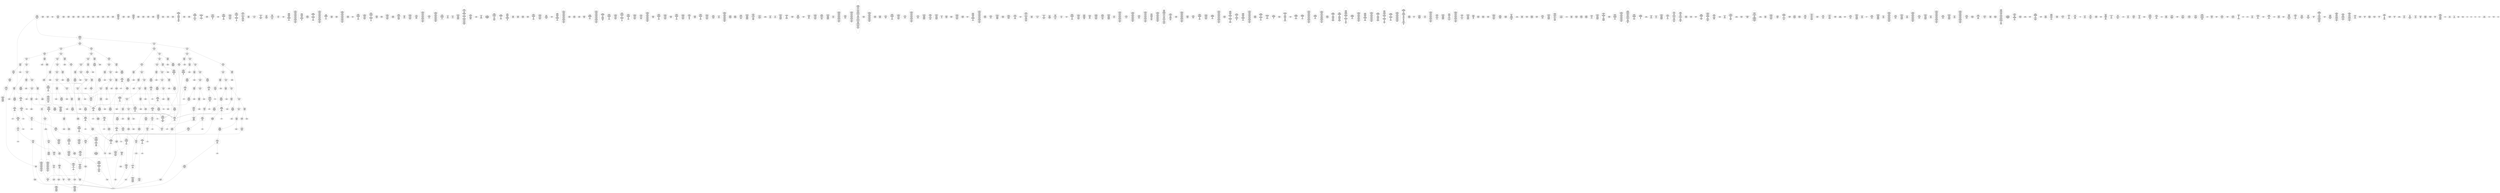 /* Generated by GvGen v.1.0 (https://www.github.com/stricaud/gvgen) */

digraph G {
compound=true;
   node1 [label="[anywhere]"];
   node2 [label="# 0x0
PUSHX Data
PUSHX Data
MSTORE
PUSHX LogicData
CALLDATASIZE
LT
PUSHX Data
JUMPI
"];
   node3 [label="# 0xd
PUSHX Data
CALLDATALOAD
PUSHX BitData
SHR
PUSHX LogicData
GT
PUSHX Data
JUMPI
"];
   node4 [label="# 0x1e
PUSHX LogicData
GT
PUSHX Data
JUMPI
"];
   node5 [label="# 0x29
PUSHX LogicData
GT
PUSHX Data
JUMPI
"];
   node6 [label="# 0x34
PUSHX LogicData
EQ
PUSHX Data
JUMPI
"];
   node7 [label="# 0x3f
PUSHX LogicData
EQ
PUSHX Data
JUMPI
"];
   node8 [label="# 0x4a
PUSHX LogicData
EQ
PUSHX Data
JUMPI
"];
   node9 [label="# 0x55
PUSHX LogicData
EQ
PUSHX Data
JUMPI
"];
   node10 [label="# 0x60
PUSHX LogicData
EQ
PUSHX Data
JUMPI
"];
   node11 [label="# 0x6b
PUSHX LogicData
EQ
PUSHX Data
JUMPI
"];
   node12 [label="# 0x76
PUSHX Data
REVERT
"];
   node13 [label="# 0x7a
JUMPDEST
PUSHX LogicData
EQ
PUSHX Data
JUMPI
"];
   node14 [label="# 0x86
PUSHX LogicData
EQ
PUSHX Data
JUMPI
"];
   node15 [label="# 0x91
PUSHX LogicData
EQ
PUSHX Data
JUMPI
"];
   node16 [label="# 0x9c
PUSHX LogicData
EQ
PUSHX Data
JUMPI
"];
   node17 [label="# 0xa7
PUSHX LogicData
EQ
PUSHX Data
JUMPI
"];
   node18 [label="# 0xb2
PUSHX LogicData
EQ
PUSHX Data
JUMPI
"];
   node19 [label="# 0xbd
PUSHX Data
REVERT
"];
   node20 [label="# 0xc1
JUMPDEST
PUSHX LogicData
GT
PUSHX Data
JUMPI
"];
   node21 [label="# 0xcd
PUSHX LogicData
EQ
PUSHX Data
JUMPI
"];
   node22 [label="# 0xd8
PUSHX LogicData
EQ
PUSHX Data
JUMPI
"];
   node23 [label="# 0xe3
PUSHX LogicData
EQ
PUSHX Data
JUMPI
"];
   node24 [label="# 0xee
PUSHX LogicData
EQ
PUSHX Data
JUMPI
"];
   node25 [label="# 0xf9
PUSHX LogicData
EQ
PUSHX Data
JUMPI
"];
   node26 [label="# 0x104
PUSHX LogicData
EQ
PUSHX Data
JUMPI
"];
   node27 [label="# 0x10f
PUSHX Data
REVERT
"];
   node28 [label="# 0x113
JUMPDEST
PUSHX LogicData
EQ
PUSHX Data
JUMPI
"];
   node29 [label="# 0x11f
PUSHX LogicData
EQ
PUSHX Data
JUMPI
"];
   node30 [label="# 0x12a
PUSHX LogicData
EQ
PUSHX Data
JUMPI
"];
   node31 [label="# 0x135
PUSHX LogicData
EQ
PUSHX Data
JUMPI
"];
   node32 [label="# 0x140
PUSHX LogicData
EQ
PUSHX Data
JUMPI
"];
   node33 [label="# 0x14b
PUSHX LogicData
EQ
PUSHX Data
JUMPI
"];
   node34 [label="# 0x156
PUSHX Data
REVERT
"];
   node35 [label="# 0x15a
JUMPDEST
PUSHX LogicData
GT
PUSHX Data
JUMPI
"];
   node36 [label="# 0x166
PUSHX LogicData
GT
PUSHX Data
JUMPI
"];
   node37 [label="# 0x171
PUSHX LogicData
EQ
PUSHX Data
JUMPI
"];
   node38 [label="# 0x17c
PUSHX LogicData
EQ
PUSHX Data
JUMPI
"];
   node39 [label="# 0x187
PUSHX LogicData
EQ
PUSHX Data
JUMPI
"];
   node40 [label="# 0x192
PUSHX LogicData
EQ
PUSHX Data
JUMPI
"];
   node41 [label="# 0x19d
PUSHX LogicData
EQ
PUSHX Data
JUMPI
"];
   node42 [label="# 0x1a8
PUSHX LogicData
EQ
PUSHX Data
JUMPI
"];
   node43 [label="# 0x1b3
PUSHX Data
REVERT
"];
   node44 [label="# 0x1b7
JUMPDEST
PUSHX LogicData
EQ
PUSHX Data
JUMPI
"];
   node45 [label="# 0x1c3
PUSHX LogicData
EQ
PUSHX Data
JUMPI
"];
   node46 [label="# 0x1ce
PUSHX LogicData
EQ
PUSHX Data
JUMPI
"];
   node47 [label="# 0x1d9
PUSHX LogicData
EQ
PUSHX Data
JUMPI
"];
   node48 [label="# 0x1e4
PUSHX LogicData
EQ
PUSHX Data
JUMPI
"];
   node49 [label="# 0x1ef
PUSHX LogicData
EQ
PUSHX Data
JUMPI
"];
   node50 [label="# 0x1fa
PUSHX Data
REVERT
"];
   node51 [label="# 0x1fe
JUMPDEST
PUSHX LogicData
GT
PUSHX Data
JUMPI
"];
   node52 [label="# 0x20a
PUSHX LogicData
EQ
PUSHX Data
JUMPI
"];
   node53 [label="# 0x215
PUSHX LogicData
EQ
PUSHX Data
JUMPI
"];
   node54 [label="# 0x220
PUSHX LogicData
EQ
PUSHX Data
JUMPI
"];
   node55 [label="# 0x22b
PUSHX LogicData
EQ
PUSHX Data
JUMPI
"];
   node56 [label="# 0x236
PUSHX LogicData
EQ
PUSHX Data
JUMPI
"];
   node57 [label="# 0x241
PUSHX LogicData
EQ
PUSHX Data
JUMPI
"];
   node58 [label="# 0x24c
PUSHX Data
REVERT
"];
   node59 [label="# 0x250
JUMPDEST
PUSHX LogicData
EQ
PUSHX Data
JUMPI
"];
   node60 [label="# 0x25c
PUSHX LogicData
EQ
PUSHX Data
JUMPI
"];
   node61 [label="# 0x267
PUSHX LogicData
EQ
PUSHX Data
JUMPI
"];
   node62 [label="# 0x272
PUSHX LogicData
EQ
PUSHX Data
JUMPI
"];
   node63 [label="# 0x27d
PUSHX LogicData
EQ
PUSHX Data
JUMPI
"];
   node64 [label="# 0x288
JUMPDEST
PUSHX Data
REVERT
"];
   node65 [label="# 0x28d
JUMPDEST
CALLVALUE
ISZERO
PUSHX Data
JUMPI
"];
   node66 [label="# 0x295
PUSHX Data
REVERT
"];
   node67 [label="# 0x299
JUMPDEST
PUSHX Data
PUSHX Data
CALLDATASIZE
PUSHX Data
PUSHX Data
JUMP
"];
   node68 [label="# 0x2a8
JUMPDEST
PUSHX Data
JUMP
"];
   node69 [label="# 0x2ad
JUMPDEST
PUSHX MemData
MLOAD
ISZERO
ISZERO
MSTORE
PUSHX ArithData
ADD
"];
   node70 [label="# 0x2b9
JUMPDEST
PUSHX MemData
MLOAD
SUB
RETURN
"];
   node71 [label="# 0x2c2
JUMPDEST
CALLVALUE
ISZERO
PUSHX Data
JUMPI
"];
   node72 [label="# 0x2ca
PUSHX Data
REVERT
"];
   node73 [label="# 0x2ce
JUMPDEST
PUSHX Data
PUSHX Data
CALLDATASIZE
PUSHX Data
PUSHX Data
JUMP
"];
   node74 [label="# 0x2dd
JUMPDEST
PUSHX Data
JUMP
"];
   node75 [label="# 0x2e2
JUMPDEST
STOP
"];
   node76 [label="# 0x2e4
JUMPDEST
CALLVALUE
ISZERO
PUSHX Data
JUMPI
"];
   node77 [label="# 0x2ec
PUSHX Data
REVERT
"];
   node78 [label="# 0x2f0
JUMPDEST
PUSHX Data
PUSHX Data
JUMP
"];
   node79 [label="# 0x2f9
JUMPDEST
PUSHX MemData
MLOAD
PUSHX Data
PUSHX Data
JUMP
"];
   node80 [label="# 0x306
JUMPDEST
CALLVALUE
ISZERO
PUSHX Data
JUMPI
"];
   node81 [label="# 0x30e
PUSHX Data
REVERT
"];
   node82 [label="# 0x312
JUMPDEST
PUSHX Data
PUSHX Data
CALLDATASIZE
PUSHX Data
PUSHX Data
JUMP
"];
   node83 [label="# 0x321
JUMPDEST
PUSHX Data
JUMP
"];
   node84 [label="# 0x326
JUMPDEST
PUSHX MemData
MLOAD
PUSHX ArithData
PUSHX BitData
PUSHX BitData
SHL
SUB
AND
MSTORE
PUSHX ArithData
ADD
PUSHX Data
JUMP
"];
   node85 [label="# 0x33e
JUMPDEST
CALLVALUE
ISZERO
PUSHX Data
JUMPI
"];
   node86 [label="# 0x346
PUSHX Data
REVERT
"];
   node87 [label="# 0x34a
JUMPDEST
PUSHX Data
PUSHX Data
CALLDATASIZE
PUSHX Data
PUSHX Data
JUMP
"];
   node88 [label="# 0x359
JUMPDEST
PUSHX Data
JUMP
"];
   node89 [label="# 0x35e
JUMPDEST
CALLVALUE
ISZERO
PUSHX Data
JUMPI
"];
   node90 [label="# 0x366
PUSHX Data
REVERT
"];
   node91 [label="# 0x36a
JUMPDEST
PUSHX Data
PUSHX Data
CALLDATASIZE
PUSHX Data
PUSHX Data
JUMP
"];
   node92 [label="# 0x379
JUMPDEST
PUSHX Data
JUMP
"];
   node93 [label="# 0x37e
JUMPDEST
CALLVALUE
ISZERO
PUSHX Data
JUMPI
"];
   node94 [label="# 0x386
PUSHX Data
REVERT
"];
   node95 [label="# 0x38a
JUMPDEST
PUSHX Data
PUSHX StorData
SLOAD
JUMP
"];
   node96 [label="# 0x394
JUMPDEST
PUSHX MemData
MLOAD
MSTORE
PUSHX ArithData
ADD
PUSHX Data
JUMP
"];
   node97 [label="# 0x3a2
JUMPDEST
CALLVALUE
ISZERO
PUSHX Data
JUMPI
"];
   node98 [label="# 0x3aa
PUSHX Data
REVERT
"];
   node99 [label="# 0x3ae
JUMPDEST
PUSHX Data
PUSHX Data
CALLDATASIZE
PUSHX Data
PUSHX Data
JUMP
"];
   node100 [label="# 0x3bd
JUMPDEST
PUSHX Data
JUMP
"];
   node101 [label="# 0x3c2
JUMPDEST
CALLVALUE
ISZERO
PUSHX Data
JUMPI
"];
   node102 [label="# 0x3ca
PUSHX Data
REVERT
"];
   node103 [label="# 0x3ce
JUMPDEST
PUSHX Data
PUSHX StorData
SLOAD
JUMP
"];
   node104 [label="# 0x3d8
JUMPDEST
PUSHX Data
PUSHX Data
JUMP
"];
   node105 [label="# 0x3e0
JUMPDEST
CALLVALUE
ISZERO
PUSHX Data
JUMPI
"];
   node106 [label="# 0x3e8
PUSHX Data
REVERT
"];
   node107 [label="# 0x3ec
JUMPDEST
PUSHX Data
PUSHX Data
CALLDATASIZE
PUSHX Data
PUSHX Data
JUMP
"];
   node108 [label="# 0x3fb
JUMPDEST
PUSHX Data
JUMP
"];
   node109 [label="# 0x400
JUMPDEST
CALLVALUE
ISZERO
PUSHX Data
JUMPI
"];
   node110 [label="# 0x408
PUSHX Data
REVERT
"];
   node111 [label="# 0x40c
JUMPDEST
PUSHX Data
PUSHX Data
JUMP
"];
   node112 [label="# 0x416
JUMPDEST
CALLVALUE
ISZERO
PUSHX Data
JUMPI
"];
   node113 [label="# 0x41e
PUSHX Data
REVERT
"];
   node114 [label="# 0x422
JUMPDEST
PUSHX StorData
SLOAD
PUSHX Data
PUSHX BitData
AND
JUMP
"];
   node115 [label="# 0x430
JUMPDEST
PUSHX MemData
MLOAD
PUSHX Data
PUSHX Data
JUMP
"];
   node116 [label="# 0x43d
JUMPDEST
CALLVALUE
ISZERO
PUSHX Data
JUMPI
"];
   node117 [label="# 0x445
PUSHX Data
REVERT
"];
   node118 [label="# 0x449
JUMPDEST
PUSHX Data
PUSHX Data
CALLDATASIZE
PUSHX Data
PUSHX Data
JUMP
"];
   node119 [label="# 0x458
JUMPDEST
PUSHX Data
JUMP
"];
   node120 [label="# 0x45d
JUMPDEST
CALLVALUE
ISZERO
PUSHX Data
JUMPI
"];
   node121 [label="# 0x465
PUSHX Data
REVERT
"];
   node122 [label="# 0x469
JUMPDEST
PUSHX Data
PUSHX Data
CALLDATASIZE
PUSHX Data
PUSHX Data
JUMP
"];
   node123 [label="# 0x478
JUMPDEST
PUSHX Data
JUMP
"];
   node124 [label="# 0x47d
JUMPDEST
CALLVALUE
ISZERO
PUSHX Data
JUMPI
"];
   node125 [label="# 0x485
PUSHX Data
REVERT
"];
   node126 [label="# 0x489
JUMPDEST
PUSHX Data
PUSHX Data
CALLDATASIZE
PUSHX Data
PUSHX Data
JUMP
"];
   node127 [label="# 0x498
JUMPDEST
PUSHX Data
JUMP
"];
   node128 [label="# 0x49d
JUMPDEST
CALLVALUE
ISZERO
PUSHX Data
JUMPI
"];
   node129 [label="# 0x4a5
PUSHX Data
REVERT
"];
   node130 [label="# 0x4a9
JUMPDEST
PUSHX StorData
SLOAD
PUSHX Data
PUSHX ArithData
PUSHX BitData
PUSHX BitData
SHL
SUB
AND
JUMP
"];
   node131 [label="# 0x4bd
JUMPDEST
CALLVALUE
ISZERO
PUSHX Data
JUMPI
"];
   node132 [label="# 0x4c5
PUSHX Data
REVERT
"];
   node133 [label="# 0x4c9
JUMPDEST
PUSHX Data
PUSHX StorData
SLOAD
JUMP
"];
   node134 [label="# 0x4d3
JUMPDEST
CALLVALUE
ISZERO
PUSHX Data
JUMPI
"];
   node135 [label="# 0x4db
PUSHX Data
REVERT
"];
   node136 [label="# 0x4df
JUMPDEST
PUSHX Data
PUSHX Data
JUMP
"];
   node137 [label="# 0x4e8
JUMPDEST
CALLVALUE
ISZERO
PUSHX Data
JUMPI
"];
   node138 [label="# 0x4f0
PUSHX Data
REVERT
"];
   node139 [label="# 0x4f4
JUMPDEST
PUSHX Data
PUSHX Data
CALLDATASIZE
PUSHX Data
PUSHX Data
JUMP
"];
   node140 [label="# 0x503
JUMPDEST
PUSHX Data
JUMP
"];
   node141 [label="# 0x508
JUMPDEST
CALLVALUE
ISZERO
PUSHX Data
JUMPI
"];
   node142 [label="# 0x510
PUSHX Data
REVERT
"];
   node143 [label="# 0x514
JUMPDEST
PUSHX Data
PUSHX Data
JUMP
"];
   node144 [label="# 0x51d
JUMPDEST
CALLVALUE
ISZERO
PUSHX Data
JUMPI
"];
   node145 [label="# 0x525
PUSHX Data
REVERT
"];
   node146 [label="# 0x529
JUMPDEST
PUSHX Data
PUSHX Data
CALLDATASIZE
PUSHX Data
PUSHX Data
JUMP
"];
   node147 [label="# 0x538
JUMPDEST
PUSHX Data
JUMP
"];
   node148 [label="# 0x53d
JUMPDEST
CALLVALUE
ISZERO
PUSHX Data
JUMPI
"];
   node149 [label="# 0x545
PUSHX Data
REVERT
"];
   node150 [label="# 0x549
JUMPDEST
PUSHX Data
PUSHX Data
CALLDATASIZE
PUSHX Data
PUSHX Data
JUMP
"];
   node151 [label="# 0x558
JUMPDEST
PUSHX Data
JUMP
"];
   node152 [label="# 0x55d
JUMPDEST
CALLVALUE
ISZERO
PUSHX Data
JUMPI
"];
   node153 [label="# 0x565
PUSHX Data
REVERT
"];
   node154 [label="# 0x569
JUMPDEST
PUSHX Data
PUSHX Data
CALLDATASIZE
PUSHX Data
PUSHX Data
JUMP
"];
   node155 [label="# 0x578
JUMPDEST
PUSHX Data
PUSHX Data
MSTORE
PUSHX Data
MSTORE
PUSHX Data
SHA3
SLOAD
PUSHX BitData
AND
JUMP
"];
   node156 [label="# 0x58d
JUMPDEST
CALLVALUE
ISZERO
PUSHX Data
JUMPI
"];
   node157 [label="# 0x595
PUSHX Data
REVERT
"];
   node158 [label="# 0x599
JUMPDEST
PUSHX StorData
SLOAD
PUSHX ArithData
PUSHX BitData
PUSHX BitData
SHL
SUB
AND
PUSHX Data
JUMP
"];
   node159 [label="# 0x5ab
JUMPDEST
CALLVALUE
ISZERO
PUSHX Data
JUMPI
"];
   node160 [label="# 0x5b3
PUSHX Data
REVERT
"];
   node161 [label="# 0x5b7
JUMPDEST
PUSHX Data
PUSHX Data
CALLDATASIZE
PUSHX Data
PUSHX Data
JUMP
"];
   node162 [label="# 0x5c6
JUMPDEST
PUSHX Data
JUMP
"];
   node163 [label="# 0x5cb
JUMPDEST
CALLVALUE
ISZERO
PUSHX Data
JUMPI
"];
   node164 [label="# 0x5d3
PUSHX Data
REVERT
"];
   node165 [label="# 0x5d7
JUMPDEST
PUSHX Data
PUSHX Data
JUMP
"];
   node166 [label="# 0x5e0
JUMPDEST
CALLVALUE
ISZERO
PUSHX Data
JUMPI
"];
   node167 [label="# 0x5e8
PUSHX Data
REVERT
"];
   node168 [label="# 0x5ec
JUMPDEST
PUSHX Data
PUSHX Data
CALLDATASIZE
PUSHX Data
PUSHX Data
JUMP
"];
   node169 [label="# 0x5fb
JUMPDEST
PUSHX Data
JUMP
"];
   node170 [label="# 0x600
JUMPDEST
CALLVALUE
ISZERO
PUSHX Data
JUMPI
"];
   node171 [label="# 0x608
PUSHX Data
REVERT
"];
   node172 [label="# 0x60c
JUMPDEST
PUSHX Data
PUSHX Data
JUMP
"];
   node173 [label="# 0x615
JUMPDEST
CALLVALUE
ISZERO
PUSHX Data
JUMPI
"];
   node174 [label="# 0x61d
PUSHX Data
REVERT
"];
   node175 [label="# 0x621
JUMPDEST
PUSHX Data
PUSHX Data
CALLDATASIZE
PUSHX Data
PUSHX Data
JUMP
"];
   node176 [label="# 0x630
JUMPDEST
PUSHX Data
PUSHX Data
MSTORE
PUSHX Data
MSTORE
PUSHX Data
SHA3
SLOAD
JUMP
"];
   node177 [label="# 0x642
JUMPDEST
CALLVALUE
ISZERO
PUSHX Data
JUMPI
"];
   node178 [label="# 0x64a
PUSHX Data
REVERT
"];
   node179 [label="# 0x64e
JUMPDEST
PUSHX StorData
SLOAD
PUSHX Data
PUSHX ArithData
PUSHX BitData
PUSHX BitData
SHL
SUB
AND
JUMP
"];
   node180 [label="# 0x662
JUMPDEST
CALLVALUE
ISZERO
PUSHX Data
JUMPI
"];
   node181 [label="# 0x66a
PUSHX Data
REVERT
"];
   node182 [label="# 0x66e
JUMPDEST
PUSHX Data
PUSHX Data
CALLDATASIZE
PUSHX Data
PUSHX Data
JUMP
"];
   node183 [label="# 0x67d
JUMPDEST
PUSHX Data
JUMP
"];
   node184 [label="# 0x682
JUMPDEST
CALLVALUE
ISZERO
PUSHX Data
JUMPI
"];
   node185 [label="# 0x68a
PUSHX Data
REVERT
"];
   node186 [label="# 0x68e
JUMPDEST
PUSHX Data
PUSHX Data
CALLDATASIZE
PUSHX Data
PUSHX Data
JUMP
"];
   node187 [label="# 0x69d
JUMPDEST
PUSHX Data
JUMP
"];
   node188 [label="# 0x6a2
JUMPDEST
PUSHX Data
PUSHX Data
CALLDATASIZE
PUSHX Data
PUSHX Data
JUMP
"];
   node189 [label="# 0x6b0
JUMPDEST
PUSHX Data
JUMP
"];
   node190 [label="# 0x6b5
JUMPDEST
CALLVALUE
ISZERO
PUSHX Data
JUMPI
"];
   node191 [label="# 0x6bd
PUSHX Data
REVERT
"];
   node192 [label="# 0x6c1
JUMPDEST
PUSHX Data
PUSHX Data
CALLDATASIZE
PUSHX Data
PUSHX Data
JUMP
"];
   node193 [label="# 0x6d0
JUMPDEST
PUSHX Data
JUMP
"];
   node194 [label="# 0x6d5
JUMPDEST
CALLVALUE
ISZERO
PUSHX Data
JUMPI
"];
   node195 [label="# 0x6dd
PUSHX Data
REVERT
"];
   node196 [label="# 0x6e1
JUMPDEST
PUSHX Data
PUSHX Data
CALLDATASIZE
PUSHX Data
PUSHX Data
JUMP
"];
   node197 [label="# 0x6f0
JUMPDEST
PUSHX Data
MSTORE
PUSHX Data
PUSHX Data
MSTORE
PUSHX Data
SHA3
SLOAD
JUMP
"];
   node198 [label="# 0x702
JUMPDEST
CALLVALUE
ISZERO
PUSHX Data
JUMPI
"];
   node199 [label="# 0x70a
PUSHX Data
REVERT
"];
   node200 [label="# 0x70e
JUMPDEST
PUSHX StorData
SLOAD
PUSHX Data
PUSHX BitData
AND
JUMP
"];
   node201 [label="# 0x71c
JUMPDEST
CALLVALUE
ISZERO
PUSHX Data
JUMPI
"];
   node202 [label="# 0x724
PUSHX Data
REVERT
"];
   node203 [label="# 0x728
JUMPDEST
PUSHX Data
PUSHX Data
CALLDATASIZE
PUSHX Data
PUSHX Data
JUMP
"];
   node204 [label="# 0x737
JUMPDEST
PUSHX Data
JUMP
"];
   node205 [label="# 0x73c
JUMPDEST
CALLVALUE
ISZERO
PUSHX Data
JUMPI
"];
   node206 [label="# 0x744
PUSHX Data
REVERT
"];
   node207 [label="# 0x748
JUMPDEST
PUSHX Data
PUSHX Data
CALLDATASIZE
PUSHX Data
PUSHX Data
JUMP
"];
   node208 [label="# 0x757
JUMPDEST
PUSHX Data
JUMP
"];
   node209 [label="# 0x75c
JUMPDEST
CALLVALUE
ISZERO
PUSHX Data
JUMPI
"];
   node210 [label="# 0x764
PUSHX Data
REVERT
"];
   node211 [label="# 0x768
JUMPDEST
PUSHX Data
PUSHX Data
JUMP
"];
   node212 [label="# 0x771
JUMPDEST
CALLVALUE
ISZERO
PUSHX Data
JUMPI
"];
   node213 [label="# 0x779
PUSHX Data
REVERT
"];
   node214 [label="# 0x77d
JUMPDEST
PUSHX Data
PUSHX Data
CALLDATASIZE
PUSHX Data
PUSHX Data
JUMP
"];
   node215 [label="# 0x78c
JUMPDEST
PUSHX Data
JUMP
"];
   node216 [label="# 0x791
JUMPDEST
CALLVALUE
ISZERO
PUSHX Data
JUMPI
"];
   node217 [label="# 0x799
PUSHX Data
REVERT
"];
   node218 [label="# 0x79d
JUMPDEST
PUSHX Data
PUSHX StorData
SLOAD
JUMP
"];
   node219 [label="# 0x7a7
JUMPDEST
CALLVALUE
ISZERO
PUSHX Data
JUMPI
"];
   node220 [label="# 0x7af
PUSHX Data
REVERT
"];
   node221 [label="# 0x7b3
JUMPDEST
PUSHX StorData
SLOAD
PUSHX Data
PUSHX ArithData
PUSHX BitData
PUSHX BitData
SHL
SUB
AND
JUMP
"];
   node222 [label="# 0x7c7
JUMPDEST
CALLVALUE
ISZERO
PUSHX Data
JUMPI
"];
   node223 [label="# 0x7cf
PUSHX Data
REVERT
"];
   node224 [label="# 0x7d3
JUMPDEST
PUSHX Data
PUSHX Data
CALLDATASIZE
PUSHX Data
PUSHX Data
JUMP
"];
   node225 [label="# 0x7e2
JUMPDEST
PUSHX ArithData
PUSHX BitData
PUSHX BitData
SHL
SUB
AND
PUSHX Data
MSTORE
PUSHX Data
PUSHX Data
MSTORE
PUSHX Data
SHA3
AND
MSTORE
MSTORE
SHA3
SLOAD
PUSHX BitData
AND
JUMP
"];
   node226 [label="# 0x810
JUMPDEST
PUSHX Data
PUSHX Data
CALLDATASIZE
PUSHX Data
PUSHX Data
JUMP
"];
   node227 [label="# 0x81e
JUMPDEST
PUSHX Data
JUMP
"];
   node228 [label="# 0x823
JUMPDEST
CALLVALUE
ISZERO
PUSHX Data
JUMPI
"];
   node229 [label="# 0x82b
PUSHX Data
REVERT
"];
   node230 [label="# 0x82f
JUMPDEST
PUSHX Data
PUSHX Data
CALLDATASIZE
PUSHX Data
PUSHX Data
JUMP
"];
   node231 [label="# 0x83e
JUMPDEST
PUSHX Data
JUMP
"];
   node232 [label="# 0x843
JUMPDEST
CALLVALUE
ISZERO
PUSHX Data
JUMPI
"];
   node233 [label="# 0x84b
PUSHX Data
REVERT
"];
   node234 [label="# 0x84f
JUMPDEST
PUSHX StorData
SLOAD
PUSHX Data
PUSHX Data
DIV
PUSHX BitData
AND
JUMP
"];
   node235 [label="# 0x862
JUMPDEST
PUSHX Data
PUSHX ArithData
PUSHX BitData
PUSHX BitData
SHL
SUB
NOT
AND
PUSHX BitData
PUSHX BitData
SHL
EQ
PUSHX Data
JUMPI
"];
   node236 [label="# 0x87e
PUSHX ArithData
PUSHX BitData
PUSHX BitData
SHL
SUB
NOT
AND
PUSHX BitData
PUSHX BitData
SHL
EQ
"];
   node237 [label="# 0x893
JUMPDEST
PUSHX Data
JUMPI
"];
   node238 [label="# 0x899
PUSHX BitData
PUSHX BitData
SHL
PUSHX ArithData
PUSHX BitData
PUSHX BitData
SHL
SUB
NOT
AND
EQ
"];
   node239 [label="# 0x8ae
JUMPDEST
JUMP
"];
   node240 [label="# 0x8b4
JUMPDEST
PUSHX StorData
SLOAD
PUSHX ArithData
PUSHX BitData
PUSHX BitData
SHL
SUB
AND
CALLER
EQ
PUSHX Data
JUMPI
"];
   node241 [label="# 0x8c7
PUSHX MemData
MLOAD
PUSHX BitData
PUSHX BitData
SHL
MSTORE
PUSHX ArithData
ADD
PUSHX Data
PUSHX Data
JUMP
"];
   node242 [label="# 0x8de
JUMPDEST
PUSHX MemData
MLOAD
SUB
REVERT
"];
   node243 [label="# 0x8e7
JUMPDEST
PUSHX StorData
SLOAD
PUSHX ArithData
PUSHX BitData
PUSHX BitData
SHL
SUB
NOT
AND
PUSHX ArithData
PUSHX BitData
PUSHX BitData
SHL
SUB
AND
OR
SSTORE
JUMP
"];
   node244 [label="# 0x909
JUMPDEST
PUSHX Data
PUSHX StorData
SLOAD
PUSHX Data
PUSHX Data
JUMP
"];
   node245 [label="# 0x918
JUMPDEST
PUSHX ArithData
ADD
PUSHX ArithData
DIV
MUL
PUSHX ArithData
ADD
PUSHX MemData
MLOAD
ADD
PUSHX Data
MSTORE
MSTORE
PUSHX ArithData
ADD
SLOAD
PUSHX Data
PUSHX Data
JUMP
"];
   node246 [label="# 0x944
JUMPDEST
ISZERO
PUSHX Data
JUMPI
"];
   node247 [label="# 0x94b
PUSHX LogicData
LT
PUSHX Data
JUMPI
"];
   node248 [label="# 0x953
PUSHX ArithData
SLOAD
DIV
MUL
MSTORE
PUSHX ArithData
ADD
PUSHX Data
JUMP
"];
   node249 [label="# 0x966
JUMPDEST
ADD
PUSHX Data
MSTORE
PUSHX Data
PUSHX Data
SHA3
"];
   node250 [label="# 0x974
JUMPDEST
SLOAD
MSTORE
PUSHX ArithData
ADD
PUSHX ArithData
ADD
GT
PUSHX Data
JUMPI
"];
   node251 [label="# 0x988
SUB
PUSHX BitData
AND
ADD
"];
   node252 [label="# 0x991
JUMPDEST
JUMP
"];
   node253 [label="# 0x99b
JUMPDEST
PUSHX Data
MSTORE
PUSHX Data
PUSHX Data
MSTORE
PUSHX Data
SHA3
SLOAD
PUSHX ArithData
PUSHX BitData
PUSHX BitData
SHL
SUB
AND
PUSHX Data
JUMPI
"];
   node254 [label="# 0x9b8
PUSHX MemData
MLOAD
PUSHX BitData
PUSHX BitData
SHL
MSTORE
PUSHX Data
PUSHX ArithData
ADD
MSTORE
PUSHX Data
PUSHX ArithData
ADD
MSTORE
PUSHX Data
PUSHX ArithData
ADD
MSTORE
PUSHX BitData
PUSHX BitData
SHL
PUSHX ArithData
ADD
MSTORE
PUSHX ArithData
ADD
PUSHX Data
JUMP
"];
   node255 [label="# 0xa14
JUMPDEST
PUSHX Data
MSTORE
PUSHX Data
PUSHX Data
MSTORE
PUSHX Data
SHA3
SLOAD
PUSHX ArithData
PUSHX BitData
PUSHX BitData
SHL
SUB
AND
JUMP
"];
   node256 [label="# 0xa30
JUMPDEST
PUSHX Data
PUSHX Data
PUSHX Data
JUMP
"];
   node257 [label="# 0xa3b
JUMPDEST
PUSHX ArithData
PUSHX BitData
PUSHX BitData
SHL
SUB
AND
PUSHX ArithData
PUSHX BitData
PUSHX BitData
SHL
SUB
AND
EQ
ISZERO
PUSHX Data
JUMPI
"];
   node258 [label="# 0xa58
PUSHX MemData
MLOAD
PUSHX BitData
PUSHX BitData
SHL
MSTORE
PUSHX Data
PUSHX ArithData
ADD
MSTORE
PUSHX Data
PUSHX ArithData
ADD
MSTORE
PUSHX Data
PUSHX ArithData
ADD
MSTORE
PUSHX BitData
PUSHX BitData
SHL
PUSHX ArithData
ADD
MSTORE
PUSHX ArithData
ADD
PUSHX Data
JUMP
"];
   node259 [label="# 0xaa9
JUMPDEST
CALLER
PUSHX ArithData
PUSHX BitData
PUSHX BitData
SHL
SUB
AND
EQ
PUSHX Data
JUMPI
"];
   node260 [label="# 0xabb
PUSHX Data
CALLER
PUSHX Data
JUMP
"];
   node261 [label="# 0xac5
JUMPDEST
PUSHX Data
JUMPI
"];
   node262 [label="# 0xaca
PUSHX MemData
MLOAD
PUSHX BitData
PUSHX BitData
SHL
MSTORE
PUSHX Data
PUSHX ArithData
ADD
MSTORE
PUSHX Data
PUSHX ArithData
ADD
MSTORE
PUSHX Data
PUSHX ArithData
ADD
MSTORE
PUSHX Data
PUSHX ArithData
ADD
MSTORE
PUSHX ArithData
ADD
PUSHX Data
JUMP
"];
   node263 [label="# 0xb37
JUMPDEST
PUSHX Data
PUSHX Data
JUMP
"];
   node264 [label="# 0xb41
JUMPDEST
JUMP
"];
   node265 [label="# 0xb46
JUMPDEST
PUSHX StorData
SLOAD
PUSHX ArithData
PUSHX BitData
PUSHX BitData
SHL
SUB
AND
CALLER
EQ
PUSHX Data
JUMPI
"];
   node266 [label="# 0xb59
PUSHX MemData
MLOAD
PUSHX BitData
PUSHX BitData
SHL
MSTORE
PUSHX ArithData
ADD
PUSHX Data
PUSHX Data
JUMP
"];
   node267 [label="# 0xb70
JUMPDEST
PUSHX StorData
SLOAD
PUSHX ArithData
PUSHX BitData
PUSHX BitData
SHL
SUB
NOT
AND
PUSHX ArithData
PUSHX BitData
PUSHX BitData
SHL
SUB
AND
OR
SSTORE
JUMP
"];
   node268 [label="# 0xb92
JUMPDEST
PUSHX Data
CALLER
PUSHX Data
JUMP
"];
   node269 [label="# 0xb9c
JUMPDEST
PUSHX Data
JUMPI
"];
   node270 [label="# 0xba1
PUSHX MemData
MLOAD
PUSHX BitData
PUSHX BitData
SHL
MSTORE
PUSHX ArithData
ADD
PUSHX Data
PUSHX Data
JUMP
"];
   node271 [label="# 0xbb8
JUMPDEST
PUSHX Data
PUSHX Data
JUMP
"];
   node272 [label="# 0xbc3
JUMPDEST
PUSHX StorData
SLOAD
PUSHX ArithData
PUSHX BitData
PUSHX BitData
SHL
SUB
AND
CALLER
EQ
PUSHX Data
JUMPI
"];
   node273 [label="# 0xbd6
PUSHX MemData
MLOAD
PUSHX BitData
PUSHX BitData
SHL
MSTORE
PUSHX ArithData
ADD
PUSHX Data
PUSHX Data
JUMP
"];
   node274 [label="# 0xbed
JUMPDEST
PUSHX StorData
SLOAD
PUSHX MemData
MLOAD
PUSHX ArithData
PUSHX BitData
PUSHX BitData
SHL
SUB
AND
SELFBALANCE
ISZERO
PUSHX ArithData
MUL
PUSHX Data
CALL
ISZERO
ISZERO
PUSHX Data
JUMPI
"];
   node275 [label="# 0xc1d
RETURNDATASIZE
PUSHX Data
RETURNDATACOPY
RETURNDATASIZE
PUSHX Data
REVERT
"];
   node276 [label="# 0xc26
JUMPDEST
JUMP
"];
   node277 [label="# 0xc29
JUMPDEST
PUSHX Data
PUSHX MemData
MLOAD
PUSHX ArithData
ADD
PUSHX Data
MSTORE
PUSHX Data
MSTORE
PUSHX Data
JUMP
"];
   node278 [label="# 0xc44
JUMPDEST
CALLER
ORIGIN
EQ
PUSHX Data
JUMPI
"];
   node279 [label="# 0xc4c
PUSHX MemData
MLOAD
PUSHX BitData
PUSHX BitData
SHL
MSTORE
PUSHX ArithData
ADD
PUSHX Data
PUSHX Data
JUMP
"];
   node280 [label="# 0xc63
JUMPDEST
PUSHX StorData
SLOAD
PUSHX BitData
AND
ISZERO
PUSHX Data
JUMPI
"];
   node281 [label="# 0xc6f
PUSHX MemData
MLOAD
PUSHX BitData
PUSHX BitData
SHL
MSTORE
PUSHX Data
PUSHX ArithData
ADD
MSTORE
PUSHX Data
PUSHX ArithData
ADD
MSTORE
PUSHX BitData
PUSHX BitData
SHL
PUSHX ArithData
ADD
MSTORE
PUSHX ArithData
ADD
PUSHX Data
JUMP
"];
   node282 [label="# 0xcac
JUMPDEST
PUSHX LogicData
MLOAD
LT
PUSHX Data
JUMPI
"];
   node283 [label="# 0xcb6
PUSHX MemData
MLOAD
PUSHX BitData
PUSHX BitData
SHL
MSTORE
PUSHX Data
PUSHX ArithData
ADD
MSTORE
PUSHX Data
PUSHX ArithData
ADD
MSTORE
PUSHX Data
PUSHX ArithData
ADD
MSTORE
PUSHX ArithData
ADD
PUSHX Data
JUMP
"];
   node284 [label="# 0xcfd
JUMPDEST
PUSHX StorData
SLOAD
PUSHX ArithData
PUSHX BitData
PUSHX BitData
SHL
SUB
AND
PUSHX Data
"];
   node285 [label="# 0xd0c
JUMPDEST
MLOAD
LT
ISZERO
PUSHX Data
JUMPI
"];
   node286 [label="# 0xd16
PUSHX Data
MLOAD
LT
PUSHX Data
JUMPI
"];
   node287 [label="# 0xd22
PUSHX BitData
PUSHX BitData
SHL
PUSHX Data
MSTORE
PUSHX Data
PUSHX Data
MSTORE
PUSHX Data
PUSHX Data
REVERT
"];
   node288 [label="# 0xd37
JUMPDEST
PUSHX ArithData
MUL
PUSHX ArithData
ADD
ADD
MLOAD
CALLER
PUSHX ArithData
PUSHX BitData
PUSHX BitData
SHL
SUB
AND
PUSHX ArithData
PUSHX BitData
PUSHX BitData
SHL
SUB
AND
PUSHX BitData
PUSHX MemData
MLOAD
PUSHX BitData
AND
PUSHX BitData
SHL
MSTORE
PUSHX ArithData
ADD
PUSHX Data
MSTORE
PUSHX ArithData
ADD
JUMP
"];
   node289 [label="# 0xd79
JUMPDEST
PUSHX Data
PUSHX MemData
MLOAD
SUB
PUSHX Data
EXTCODESIZE
ISZERO
ISZERO
PUSHX Data
JUMPI
"];
   node290 [label="# 0xd8f
PUSHX Data
REVERT
"];
   node291 [label="# 0xd93
JUMPDEST
GAS
CALL
ISZERO
ISZERO
PUSHX Data
JUMPI
"];
   node292 [label="# 0xd9e
RETURNDATASIZE
PUSHX Data
RETURNDATACOPY
RETURNDATASIZE
PUSHX Data
REVERT
"];
   node293 [label="# 0xda7
JUMPDEST
PUSHX MemData
MLOAD
RETURNDATASIZE
PUSHX BitData
NOT
PUSHX ArithData
ADD
AND
ADD
PUSHX Data
MSTORE
ADD
PUSHX Data
PUSHX Data
JUMP
"];
   node294 [label="# 0xdcb
JUMPDEST
PUSHX ArithData
PUSHX BitData
PUSHX BitData
SHL
SUB
AND
EQ
ISZERO
PUSHX Data
JUMPI
"];
   node295 [label="# 0xddc
PUSHX Data
MSTORE
PUSHX Data
PUSHX Data
MSTORE
PUSHX Data
SHA3
SLOAD
PUSHX ArithData
PUSHX BitData
PUSHX BitData
SHL
SUB
AND
ISZERO
"];
   node296 [label="# 0xdf6
JUMPDEST
ISZERO
PUSHX Data
JUMPI
"];
   node297 [label="# 0xdfc
PUSHX Data
CALLER
PUSHX Data
JUMP
"];
   node298 [label="# 0xe05
JUMPDEST
PUSHX Data
PUSHX Data
JUMP
"];
   node299 [label="# 0xe10
JUMPDEST
PUSHX Data
JUMP
"];
   node300 [label="# 0xe18
JUMPDEST
PUSHX StorData
SLOAD
PUSHX ArithData
PUSHX BitData
PUSHX BitData
SHL
SUB
AND
CALLER
EQ
PUSHX Data
JUMPI
"];
   node301 [label="# 0xe2b
PUSHX MemData
MLOAD
PUSHX BitData
PUSHX BitData
SHL
MSTORE
PUSHX ArithData
ADD
PUSHX Data
PUSHX Data
JUMP
"];
   node302 [label="# 0xe42
JUMPDEST
MLOAD
PUSHX Data
PUSHX Data
PUSHX ArithData
ADD
PUSHX Data
JUMP
"];
   node303 [label="# 0xe55
JUMPDEST
JUMP
"];
   node304 [label="# 0xe59
JUMPDEST
PUSHX Data
MSTORE
PUSHX Data
PUSHX Data
MSTORE
PUSHX Data
SHA3
SLOAD
PUSHX ArithData
PUSHX BitData
PUSHX BitData
SHL
SUB
AND
PUSHX Data
JUMPI
"];
   node305 [label="# 0xe77
PUSHX MemData
MLOAD
PUSHX BitData
PUSHX BitData
SHL
MSTORE
PUSHX Data
PUSHX ArithData
ADD
MSTORE
PUSHX Data
PUSHX ArithData
ADD
MSTORE
PUSHX Data
PUSHX ArithData
ADD
MSTORE
PUSHX BitData
PUSHX BitData
SHL
PUSHX ArithData
ADD
MSTORE
PUSHX ArithData
ADD
PUSHX Data
JUMP
"];
   node306 [label="# 0xed0
JUMPDEST
PUSHX StorData
SLOAD
PUSHX ArithData
PUSHX BitData
PUSHX BitData
SHL
SUB
AND
CALLER
EQ
PUSHX Data
JUMPI
"];
   node307 [label="# 0xee3
PUSHX MemData
MLOAD
PUSHX BitData
PUSHX BitData
SHL
MSTORE
PUSHX ArithData
ADD
PUSHX Data
PUSHX Data
JUMP
"];
   node308 [label="# 0xefa
JUMPDEST
PUSHX StorData
SLOAD
PUSHX StorData
SLOAD
PUSHX Data
PUSHX StorData
SLOAD
PUSHX BitData
AND
PUSHX LogicData
GT
ISZERO
PUSHX Data
JUMPI
"];
   node309 [label="# 0xf12
PUSHX BitData
PUSHX BitData
SHL
PUSHX Data
MSTORE
PUSHX Data
PUSHX Data
MSTORE
PUSHX Data
PUSHX Data
REVERT
"];
   node310 [label="# 0xf27
JUMPDEST
EQ
PUSHX Data
JUMPI
"];
   node311 [label="# 0xf2d
PUSHX MemData
MLOAD
PUSHX BitData
PUSHX BitData
SHL
MSTORE
PUSHX Data
PUSHX ArithData
ADD
MSTORE
PUSHX Data
PUSHX ArithData
ADD
MSTORE
PUSHX Data
PUSHX ArithData
ADD
MSTORE
PUSHX ArithData
ADD
PUSHX Data
JUMP
"];
   node312 [label="# 0xf74
JUMPDEST
PUSHX LogicData
GT
PUSHX Data
JUMPI
"];
   node313 [label="# 0xf7d
PUSHX MemData
MLOAD
PUSHX BitData
PUSHX BitData
SHL
MSTORE
PUSHX Data
PUSHX ArithData
ADD
MSTORE
PUSHX Data
PUSHX ArithData
ADD
MSTORE
PUSHX Data
PUSHX ArithData
ADD
MSTORE
PUSHX ArithData
ADD
PUSHX Data
JUMP
"];
   node314 [label="# 0xfc4
JUMPDEST
PUSHX Data
"];
   node315 [label="# 0xfc7
JUMPDEST
PUSHX LogicData
LT
ISZERO
PUSHX Data
JUMPI
"];
   node316 [label="# 0xfd1
PUSHX Data
CALLER
PUSHX Data
PUSHX Data
JUMP
"];
   node317 [label="# 0xfde
JUMPDEST
PUSHX Data
JUMP
"];
   node318 [label="# 0xfe5
JUMPDEST
PUSHX Data
PUSHX Data
JUMP
"];
   node319 [label="# 0xfef
JUMPDEST
PUSHX Data
JUMP
"];
   node320 [label="# 0xff7
JUMPDEST
PUSHX Data
SSTORE
PUSHX Data
PUSHX Data
PUSHX Data
JUMP
"];
   node321 [label="# 0x1008
JUMPDEST
PUSHX Data
SSTORE
JUMP
"];
   node322 [label="# 0x100f
JUMPDEST
PUSHX Data
PUSHX ArithData
PUSHX BitData
PUSHX BitData
SHL
SUB
AND
PUSHX Data
JUMPI
"];
   node323 [label="# 0x1020
PUSHX MemData
MLOAD
PUSHX BitData
PUSHX BitData
SHL
MSTORE
PUSHX Data
PUSHX ArithData
ADD
MSTORE
PUSHX Data
PUSHX ArithData
ADD
MSTORE
PUSHX Data
PUSHX ArithData
ADD
MSTORE
PUSHX BitData
PUSHX BitData
SHL
PUSHX ArithData
ADD
MSTORE
PUSHX ArithData
ADD
PUSHX Data
JUMP
"];
   node324 [label="# 0x107a
JUMPDEST
PUSHX ArithData
PUSHX BitData
PUSHX BitData
SHL
SUB
AND
PUSHX Data
MSTORE
PUSHX Data
PUSHX Data
MSTORE
PUSHX Data
SHA3
SLOAD
JUMP
"];
   node325 [label="# 0x1096
JUMPDEST
PUSHX StorData
SLOAD
PUSHX ArithData
PUSHX BitData
PUSHX BitData
SHL
SUB
AND
CALLER
EQ
PUSHX Data
JUMPI
"];
   node326 [label="# 0x10a9
PUSHX MemData
MLOAD
PUSHX BitData
PUSHX BitData
SHL
MSTORE
PUSHX ArithData
ADD
PUSHX Data
PUSHX Data
JUMP
"];
   node327 [label="# 0x10c0
JUMPDEST
PUSHX Data
PUSHX Data
PUSHX Data
JUMP
"];
   node328 [label="# 0x10ca
JUMPDEST
JUMP
"];
   node329 [label="# 0x10cc
JUMPDEST
PUSHX StorData
SLOAD
PUSHX ArithData
PUSHX BitData
PUSHX BitData
SHL
SUB
AND
CALLER
EQ
PUSHX Data
JUMPI
"];
   node330 [label="# 0x10df
PUSHX MemData
MLOAD
PUSHX BitData
PUSHX BitData
SHL
MSTORE
PUSHX ArithData
ADD
PUSHX Data
PUSHX Data
JUMP
"];
   node331 [label="# 0x10f6
JUMPDEST
PUSHX StorData
SLOAD
PUSHX ArithData
PUSHX BitData
PUSHX BitData
SHL
SUB
NOT
AND
PUSHX ArithData
PUSHX BitData
PUSHX BitData
SHL
SUB
AND
OR
SSTORE
JUMP
"];
   node332 [label="# 0x1118
JUMPDEST
PUSHX StorData
SLOAD
PUSHX ArithData
PUSHX BitData
PUSHX BitData
SHL
SUB
AND
CALLER
EQ
PUSHX Data
JUMPI
"];
   node333 [label="# 0x112b
PUSHX MemData
MLOAD
PUSHX BitData
PUSHX BitData
SHL
MSTORE
PUSHX ArithData
ADD
PUSHX Data
PUSHX Data
JUMP
"];
   node334 [label="# 0x1142
JUMPDEST
PUSHX StorData
SLOAD
PUSHX Data
DIV
PUSHX BitData
AND
ISZERO
PUSHX Data
JUMPI
"];
   node335 [label="# 0x1153
PUSHX MemData
MLOAD
PUSHX BitData
PUSHX BitData
SHL
MSTORE
PUSHX Data
PUSHX ArithData
ADD
MSTORE
PUSHX Data
PUSHX ArithData
ADD
MSTORE
PUSHX Data
PUSHX ArithData
ADD
MSTORE
PUSHX ArithData
ADD
PUSHX Data
JUMP
"];
   node336 [label="# 0x119a
JUMPDEST
PUSHX Data
SSTORE
JUMP
"];
   node337 [label="# 0x119f
JUMPDEST
PUSHX StorData
SLOAD
PUSHX ArithData
PUSHX BitData
PUSHX BitData
SHL
SUB
AND
CALLER
EQ
PUSHX Data
JUMPI
"];
   node338 [label="# 0x11b2
PUSHX MemData
MLOAD
PUSHX BitData
PUSHX BitData
SHL
MSTORE
PUSHX ArithData
ADD
PUSHX Data
PUSHX Data
JUMP
"];
   node339 [label="# 0x11c9
JUMPDEST
PUSHX Data
SSTORE
JUMP
"];
   node340 [label="# 0x11ce
JUMPDEST
PUSHX Data
PUSHX StorData
SLOAD
PUSHX Data
PUSHX Data
JUMP
"];
   node341 [label="# 0x11dd
JUMPDEST
PUSHX StorData
SLOAD
PUSHX ArithData
PUSHX BitData
PUSHX BitData
SHL
SUB
AND
CALLER
EQ
PUSHX Data
JUMPI
"];
   node342 [label="# 0x11f0
PUSHX MemData
MLOAD
PUSHX BitData
PUSHX BitData
SHL
MSTORE
PUSHX ArithData
ADD
PUSHX Data
PUSHX Data
JUMP
"];
   node343 [label="# 0x1207
JUMPDEST
PUSHX StorData
SLOAD
PUSHX BitData
NOT
AND
ISZERO
ISZERO
OR
SSTORE
JUMP
"];
   node344 [label="# 0x121a
JUMPDEST
PUSHX StorData
SLOAD
PUSHX ArithData
PUSHX BitData
PUSHX BitData
SHL
SUB
AND
CALLER
EQ
PUSHX Data
JUMPI
"];
   node345 [label="# 0x122d
PUSHX MemData
MLOAD
PUSHX BitData
PUSHX BitData
SHL
MSTORE
PUSHX ArithData
ADD
PUSHX Data
PUSHX Data
JUMP
"];
   node346 [label="# 0x1244
JUMPDEST
PUSHX StorData
SLOAD
PUSHX BitData
NOT
AND
PUSHX BitData
OR
SSTORE
JUMP
"];
   node347 [label="# 0x1255
JUMPDEST
PUSHX Data
CALLER
PUSHX Data
JUMP
"];
   node348 [label="# 0x1260
JUMPDEST
PUSHX StorData
SLOAD
PUSHX ArithData
PUSHX BitData
PUSHX BitData
SHL
SUB
AND
CALLER
EQ
PUSHX Data
JUMPI
"];
   node349 [label="# 0x1273
PUSHX MemData
MLOAD
PUSHX BitData
PUSHX BitData
SHL
MSTORE
PUSHX ArithData
ADD
PUSHX Data
PUSHX Data
JUMP
"];
   node350 [label="# 0x128a
JUMPDEST
PUSHX Data
PUSHX StorData
SLOAD
PUSHX Data
PUSHX Data
JUMP
"];
   node351 [label="# 0x129b
JUMPDEST
GT
ISZERO
PUSHX Data
JUMPI
"];
   node352 [label="# 0x12a2
PUSHX MemData
MLOAD
PUSHX BitData
PUSHX BitData
SHL
MSTORE
PUSHX Data
PUSHX ArithData
ADD
MSTORE
PUSHX Data
PUSHX ArithData
ADD
MSTORE
PUSHX Data
PUSHX ArithData
ADD
MSTORE
PUSHX ArithData
ADD
PUSHX Data
JUMP
"];
   node353 [label="# 0x12e9
JUMPDEST
PUSHX Data
PUSHX Data
PUSHX Data
PUSHX Data
JUMP
"];
   node354 [label="# 0x12f7
JUMPDEST
PUSHX Data
PUSHX Data
PUSHX Data
JUMP
"];
   node355 [label="# 0x1302
JUMPDEST
PUSHX BitData
NOT
PUSHX Data
PUSHX LogicData
GT
ISZERO
PUSHX Data
JUMPI
"];
   node356 [label="# 0x131b
PUSHX BitData
PUSHX BitData
SHL
PUSHX Data
MSTORE
PUSHX Data
PUSHX Data
MSTORE
PUSHX Data
PUSHX Data
REVERT
"];
   node357 [label="# 0x1330
JUMPDEST
PUSHX MemData
MLOAD
MSTORE
PUSHX ArithData
MUL
PUSHX ArithData
ADD
ADD
PUSHX Data
MSTORE
ISZERO
PUSHX Data
JUMPI
"];
   node358 [label="# 0x134a
PUSHX ArithData
ADD
PUSHX ArithData
MUL
CALLDATASIZE
CALLDATACOPY
ADD
"];
   node359 [label="# 0x1359
JUMPDEST
PUSHX Data
"];
   node360 [label="# 0x135f
JUMPDEST
LT
ISZERO
PUSHX Data
JUMPI
"];
   node361 [label="# 0x1368
MLOAD
LT
PUSHX Data
JUMPI
"];
   node362 [label="# 0x1373
PUSHX BitData
PUSHX BitData
SHL
PUSHX Data
MSTORE
PUSHX Data
PUSHX Data
MSTORE
PUSHX Data
PUSHX Data
REVERT
"];
   node363 [label="# 0x1388
JUMPDEST
PUSHX ArithData
MUL
ADD
ADD
MSTORE
PUSHX Data
PUSHX Data
JUMP
"];
   node364 [label="# 0x139d
JUMPDEST
PUSHX Data
JUMP
"];
   node365 [label="# 0x13a5
JUMPDEST
MLOAD
PUSHX Data
PUSHX Data
PUSHX ArithData
ADD
PUSHX Data
JUMP
"];
   node366 [label="# 0x13b9
JUMPDEST
JUMP
"];
   node367 [label="# 0x13c0
JUMPDEST
PUSHX StorData
SLOAD
CALLER
ORIGIN
EQ
PUSHX Data
JUMPI
"];
   node368 [label="# 0x13cb
PUSHX MemData
MLOAD
PUSHX BitData
PUSHX BitData
SHL
MSTORE
PUSHX ArithData
ADD
PUSHX Data
PUSHX Data
JUMP
"];
   node369 [label="# 0x13e2
JUMPDEST
PUSHX Data
PUSHX StorData
SLOAD
PUSHX BitData
AND
PUSHX LogicData
GT
ISZERO
PUSHX Data
JUMPI
"];
   node370 [label="# 0x13f4
PUSHX BitData
PUSHX BitData
SHL
PUSHX Data
MSTORE
PUSHX Data
PUSHX Data
MSTORE
PUSHX Data
PUSHX Data
REVERT
"];
   node371 [label="# 0x1409
JUMPDEST
EQ
PUSHX Data
JUMPI
"];
   node372 [label="# 0x140f
PUSHX MemData
MLOAD
PUSHX BitData
PUSHX BitData
SHL
MSTORE
PUSHX Data
PUSHX ArithData
ADD
MSTORE
PUSHX Data
PUSHX ArithData
ADD
MSTORE
PUSHX BitData
PUSHX BitData
SHL
PUSHX ArithData
ADD
MSTORE
PUSHX ArithData
ADD
PUSHX Data
JUMP
"];
   node373 [label="# 0x144e
JUMPDEST
PUSHX StorData
SLOAD
CALLVALUE
EQ
PUSHX Data
JUMPI
"];
   node374 [label="# 0x1458
PUSHX MemData
MLOAD
PUSHX BitData
PUSHX BitData
SHL
MSTORE
PUSHX Data
PUSHX ArithData
ADD
MSTORE
PUSHX Data
PUSHX ArithData
ADD
MSTORE
PUSHX BitData
PUSHX BitData
SHL
PUSHX ArithData
ADD
MSTORE
PUSHX ArithData
ADD
PUSHX Data
JUMP
"];
   node375 [label="# 0x1496
JUMPDEST
PUSHX MemData
MLOAD
PUSHX BitData
NOT
CALLER
PUSHX BitData
SHL
AND
PUSHX ArithData
ADD
MSTORE
PUSHX ArithData
ADD
MSTORE
PUSHX Data
PUSHX ArithData
ADD
PUSHX MemData
MLOAD
PUSHX ArithData
SUB
SUB
MSTORE
PUSHX Data
MSTORE
MLOAD
PUSHX ArithData
ADD
SHA3
PUSHX Data
PUSHX ArithData
MUL
PUSHX ArithData
ADD
PUSHX MemData
MLOAD
ADD
PUSHX Data
MSTORE
MSTORE
PUSHX ArithData
ADD
PUSHX ArithData
MUL
CALLDATACOPY
PUSHX Data
ADD
MSTORE
PUSHX StorData
SLOAD
PUSHX Data
JUMP
"];
   node376 [label="# 0x1517
JUMPDEST
PUSHX Data
JUMPI
"];
   node377 [label="# 0x151c
PUSHX MemData
MLOAD
PUSHX BitData
PUSHX BitData
SHL
MSTORE
PUSHX Data
PUSHX ArithData
ADD
MSTORE
PUSHX Data
PUSHX ArithData
ADD
MSTORE
PUSHX Data
PUSHX ArithData
ADD
MSTORE
PUSHX ArithData
ADD
PUSHX Data
JUMP
"];
   node378 [label="# 0x1563
JUMPDEST
PUSHX Data
PUSHX Data
JUMP
"];
   node379 [label="# 0x156c
JUMPDEST
PUSHX Data
CALLER
PUSHX Data
JUMP
"];
   node380 [label="# 0x1576
JUMPDEST
PUSHX ArithData
ADD
PUSHX Data
SSTORE
JUMP
"];
   node381 [label="# 0x1582
JUMPDEST
PUSHX StorData
SLOAD
PUSHX ArithData
PUSHX BitData
PUSHX BitData
SHL
SUB
AND
CALLER
EQ
PUSHX Data
JUMPI
"];
   node382 [label="# 0x1595
PUSHX MemData
MLOAD
PUSHX BitData
PUSHX BitData
SHL
MSTORE
PUSHX ArithData
ADD
PUSHX Data
PUSHX Data
JUMP
"];
   node383 [label="# 0x15ac
JUMPDEST
PUSHX LogicData
GT
ISZERO
PUSHX Data
JUMPI
"];
   node384 [label="# 0x15b6
PUSHX MemData
MLOAD
PUSHX BitData
PUSHX BitData
SHL
MSTORE
PUSHX Data
PUSHX ArithData
ADD
MSTORE
PUSHX Data
PUSHX ArithData
ADD
MSTORE
PUSHX BitData
PUSHX BitData
SHL
PUSHX ArithData
ADD
MSTORE
PUSHX ArithData
ADD
PUSHX Data
JUMP
"];
   node385 [label="# 0x15f1
JUMPDEST
PUSHX LogicData
GT
ISZERO
PUSHX Data
JUMPI
"];
   node386 [label="# 0x15fc
PUSHX BitData
PUSHX BitData
SHL
PUSHX Data
MSTORE
PUSHX Data
PUSHX Data
MSTORE
PUSHX Data
PUSHX Data
REVERT
"];
   node387 [label="# 0x1611
JUMPDEST
PUSHX StorData
SLOAD
PUSHX BitData
NOT
AND
PUSHX Data
PUSHX LogicData
GT
ISZERO
PUSHX Data
JUMPI
"];
   node388 [label="# 0x1626
PUSHX BitData
PUSHX BitData
SHL
PUSHX Data
MSTORE
PUSHX Data
PUSHX Data
MSTORE
PUSHX Data
PUSHX Data
REVERT
"];
   node389 [label="# 0x163b
JUMPDEST
MUL
OR
SSTORE
JUMP
"];
   node390 [label="# 0x1643
JUMPDEST
PUSHX Data
CALLER
PUSHX Data
JUMP
"];
   node391 [label="# 0x164d
JUMPDEST
PUSHX Data
JUMPI
"];
   node392 [label="# 0x1652
PUSHX MemData
MLOAD
PUSHX BitData
PUSHX BitData
SHL
MSTORE
PUSHX ArithData
ADD
PUSHX Data
PUSHX Data
JUMP
"];
   node393 [label="# 0x1669
JUMPDEST
PUSHX Data
PUSHX Data
JUMP
"];
   node394 [label="# 0x1675
JUMPDEST
JUMP
"];
   node395 [label="# 0x167b
JUMPDEST
PUSHX Data
MSTORE
PUSHX Data
PUSHX Data
MSTORE
PUSHX Data
SHA3
SLOAD
PUSHX Data
PUSHX ArithData
PUSHX BitData
PUSHX BitData
SHL
SUB
AND
PUSHX Data
JUMPI
"];
   node396 [label="# 0x169b
PUSHX MemData
MLOAD
PUSHX BitData
PUSHX BitData
SHL
MSTORE
PUSHX Data
PUSHX ArithData
ADD
MSTORE
PUSHX Data
PUSHX ArithData
ADD
MSTORE
PUSHX Data
PUSHX ArithData
ADD
MSTORE
PUSHX BitData
PUSHX BitData
SHL
PUSHX ArithData
ADD
MSTORE
PUSHX ArithData
ADD
PUSHX Data
JUMP
"];
   node397 [label="# 0x16fa
JUMPDEST
PUSHX Data
PUSHX Data
PUSHX Data
JUMP
"];
   node398 [label="# 0x1704
JUMPDEST
PUSHX LogicData
MLOAD
GT
PUSHX Data
JUMPI
"];
   node399 [label="# 0x1710
PUSHX MemData
MLOAD
PUSHX ArithData
ADD
PUSHX Data
MSTORE
PUSHX Data
MSTORE
PUSHX Data
JUMP
"];
   node400 [label="# 0x1724
JUMPDEST
PUSHX Data
PUSHX Data
JUMP
"];
   node401 [label="# 0x172e
JUMPDEST
PUSHX MemData
MLOAD
PUSHX ArithData
ADD
PUSHX Data
PUSHX Data
JUMP
"];
   node402 [label="# 0x173f
JUMPDEST
PUSHX MemData
MLOAD
PUSHX ArithData
SUB
SUB
MSTORE
PUSHX Data
MSTORE
"];
   node403 [label="# 0x174f
JUMPDEST
JUMP
"];
   node404 [label="# 0x1756
JUMPDEST
PUSHX StorData
SLOAD
PUSHX Data
PUSHX Data
JUMP
"];
   node405 [label="# 0x1763
JUMPDEST
PUSHX ArithData
ADD
PUSHX ArithData
DIV
MUL
PUSHX ArithData
ADD
PUSHX MemData
MLOAD
ADD
PUSHX Data
MSTORE
MSTORE
PUSHX ArithData
ADD
SLOAD
PUSHX Data
PUSHX Data
JUMP
"];
   node406 [label="# 0x178f
JUMPDEST
ISZERO
PUSHX Data
JUMPI
"];
   node407 [label="# 0x1796
PUSHX LogicData
LT
PUSHX Data
JUMPI
"];
   node408 [label="# 0x179e
PUSHX ArithData
SLOAD
DIV
MUL
MSTORE
PUSHX ArithData
ADD
PUSHX Data
JUMP
"];
   node409 [label="# 0x17b1
JUMPDEST
ADD
PUSHX Data
MSTORE
PUSHX Data
PUSHX Data
SHA3
"];
   node410 [label="# 0x17bf
JUMPDEST
SLOAD
MSTORE
PUSHX ArithData
ADD
PUSHX ArithData
ADD
GT
PUSHX Data
JUMPI
"];
   node411 [label="# 0x17d3
SUB
PUSHX BitData
AND
ADD
"];
   node412 [label="# 0x17dc
JUMPDEST
JUMP
"];
   node413 [label="# 0x17e4
JUMPDEST
PUSHX StorData
SLOAD
PUSHX ArithData
PUSHX BitData
PUSHX BitData
SHL
SUB
AND
CALLER
EQ
PUSHX Data
JUMPI
"];
   node414 [label="# 0x17f7
PUSHX MemData
MLOAD
PUSHX BitData
PUSHX BitData
SHL
MSTORE
PUSHX ArithData
ADD
PUSHX Data
PUSHX Data
JUMP
"];
   node415 [label="# 0x180e
JUMPDEST
PUSHX Data
MSTORE
PUSHX Data
PUSHX Data
MSTORE
PUSHX Data
SHA3
SSTORE
JUMP
"];
   node416 [label="# 0x1820
JUMPDEST
PUSHX StorData
SLOAD
CALLER
ORIGIN
EQ
PUSHX Data
JUMPI
"];
   node417 [label="# 0x182b
PUSHX MemData
MLOAD
PUSHX BitData
PUSHX BitData
SHL
MSTORE
PUSHX ArithData
ADD
PUSHX Data
PUSHX Data
JUMP
"];
   node418 [label="# 0x1842
JUMPDEST
PUSHX Data
PUSHX StorData
SLOAD
PUSHX BitData
AND
PUSHX LogicData
GT
ISZERO
PUSHX Data
JUMPI
"];
   node419 [label="# 0x1854
PUSHX BitData
PUSHX BitData
SHL
PUSHX Data
MSTORE
PUSHX Data
PUSHX Data
MSTORE
PUSHX Data
PUSHX Data
REVERT
"];
   node420 [label="# 0x1869
JUMPDEST
EQ
PUSHX Data
JUMPI
"];
   node421 [label="# 0x186f
PUSHX MemData
MLOAD
PUSHX BitData
PUSHX BitData
SHL
MSTORE
PUSHX Data
PUSHX ArithData
ADD
MSTORE
PUSHX Data
PUSHX ArithData
ADD
MSTORE
PUSHX BitData
PUSHX BitData
SHL
PUSHX ArithData
ADD
MSTORE
PUSHX ArithData
ADD
PUSHX Data
JUMP
"];
   node422 [label="# 0x18ab
JUMPDEST
PUSHX LogicData
LT
PUSHX Data
JUMPI
"];
   node423 [label="# 0x18b5
PUSHX MemData
MLOAD
PUSHX BitData
PUSHX BitData
SHL
MSTORE
PUSHX Data
PUSHX ArithData
ADD
MSTORE
PUSHX Data
PUSHX ArithData
ADD
MSTORE
PUSHX Data
PUSHX ArithData
ADD
MSTORE
PUSHX ArithData
ADD
PUSHX Data
JUMP
"];
   node424 [label="# 0x18fc
JUMPDEST
PUSHX StorData
SLOAD
CALLVALUE
EQ
PUSHX Data
JUMPI
"];
   node425 [label="# 0x1906
PUSHX MemData
MLOAD
PUSHX BitData
PUSHX BitData
SHL
MSTORE
PUSHX Data
PUSHX ArithData
ADD
MSTORE
PUSHX Data
PUSHX ArithData
ADD
MSTORE
PUSHX BitData
PUSHX BitData
SHL
PUSHX ArithData
ADD
MSTORE
PUSHX ArithData
ADD
PUSHX Data
JUMP
"];
   node426 [label="# 0x1944
JUMPDEST
CALLER
PUSHX Data
MSTORE
PUSHX Data
PUSHX Data
MSTORE
PUSHX Data
SHA3
SLOAD
PUSHX BitData
AND
ISZERO
PUSHX Data
JUMPI
"];
   node427 [label="# 0x195d
PUSHX MemData
MLOAD
PUSHX BitData
PUSHX BitData
SHL
MSTORE
PUSHX Data
PUSHX ArithData
ADD
MSTORE
PUSHX Data
PUSHX ArithData
ADD
MSTORE
PUSHX Data
PUSHX ArithData
ADD
MSTORE
PUSHX ArithData
ADD
PUSHX Data
JUMP
"];
   node428 [label="# 0x19a4
JUMPDEST
CALLER
PUSHX Data
MSTORE
PUSHX Data
PUSHX ArithData
MSTORE
PUSHX MemData
SHA3
SLOAD
PUSHX BitData
NOT
AND
PUSHX BitData
OR
SSTORE
MLOAD
PUSHX Data
PUSHX Data
ADD
PUSHX BitData
SHL
PUSHX BitData
NOT
AND
MSTORE
PUSHX ArithData
ADD
MSTORE
PUSHX ArithData
ADD
JUMP
"];
   node429 [label="# 0x19f3
JUMPDEST
PUSHX MemData
MLOAD
PUSHX ArithData
SUB
SUB
MSTORE
PUSHX Data
MSTORE
MLOAD
PUSHX ArithData
ADD
SHA3
PUSHX Data
JUMP
"];
   node430 [label="# 0x1a0f
JUMPDEST
PUSHX Data
JUMPI
"];
   node431 [label="# 0x1a14
PUSHX MemData
MLOAD
PUSHX BitData
PUSHX BitData
SHL
MSTORE
PUSHX Data
PUSHX ArithData
ADD
MSTORE
PUSHX Data
PUSHX ArithData
ADD
MSTORE
PUSHX BitData
PUSHX BitData
SHL
PUSHX ArithData
ADD
MSTORE
PUSHX ArithData
ADD
PUSHX Data
JUMP
"];
   node432 [label="# 0x1a53
JUMPDEST
PUSHX Data
CALLER
PUSHX Data
JUMP
"];
   node433 [label="# 0x1a5d
JUMPDEST
PUSHX ArithData
ADD
PUSHX Data
SSTORE
JUMP
"];
   node434 [label="# 0x1a67
JUMPDEST
PUSHX StorData
SLOAD
PUSHX ArithData
PUSHX BitData
PUSHX BitData
SHL
SUB
AND
CALLER
EQ
PUSHX Data
JUMPI
"];
   node435 [label="# 0x1a7a
PUSHX MemData
MLOAD
PUSHX BitData
PUSHX BitData
SHL
MSTORE
PUSHX ArithData
ADD
PUSHX Data
PUSHX Data
JUMP
"];
   node436 [label="# 0x1a91
JUMPDEST
PUSHX ArithData
PUSHX BitData
PUSHX BitData
SHL
SUB
AND
PUSHX Data
JUMPI
"];
   node437 [label="# 0x1aa0
PUSHX MemData
MLOAD
PUSHX BitData
PUSHX BitData
SHL
MSTORE
PUSHX Data
PUSHX ArithData
ADD
MSTORE
PUSHX Data
PUSHX ArithData
ADD
MSTORE
PUSHX Data
PUSHX ArithData
ADD
MSTORE
PUSHX BitData
PUSHX BitData
SHL
PUSHX ArithData
ADD
MSTORE
PUSHX ArithData
ADD
PUSHX Data
JUMP
"];
   node438 [label="# 0x1af6
JUMPDEST
PUSHX Data
PUSHX Data
JUMP
"];
   node439 [label="# 0x1aff
JUMPDEST
PUSHX Data
MSTORE
PUSHX Data
PUSHX Data
MSTORE
PUSHX Data
SHA3
SLOAD
PUSHX ArithData
PUSHX BitData
PUSHX BitData
SHL
SUB
NOT
AND
PUSHX ArithData
PUSHX BitData
PUSHX BitData
SHL
SUB
AND
OR
SSTORE
PUSHX Data
PUSHX Data
JUMP
"];
   node440 [label="# 0x1b34
JUMPDEST
PUSHX ArithData
PUSHX BitData
PUSHX BitData
SHL
SUB
AND
PUSHX Data
PUSHX MemData
MLOAD
PUSHX MemData
MLOAD
SUB
LOGX
JUMP
"];
   node441 [label="# 0x1b6d
JUMPDEST
PUSHX Data
MSTORE
PUSHX Data
PUSHX Data
MSTORE
PUSHX Data
SHA3
SLOAD
PUSHX ArithData
PUSHX BitData
PUSHX BitData
SHL
SUB
AND
PUSHX Data
JUMPI
"];
   node442 [label="# 0x1b8a
PUSHX MemData
MLOAD
PUSHX BitData
PUSHX BitData
SHL
MSTORE
PUSHX Data
PUSHX ArithData
ADD
MSTORE
PUSHX Data
PUSHX ArithData
ADD
MSTORE
PUSHX Data
PUSHX ArithData
ADD
MSTORE
PUSHX BitData
PUSHX BitData
SHL
PUSHX ArithData
ADD
MSTORE
PUSHX ArithData
ADD
PUSHX Data
JUMP
"];
   node443 [label="# 0x1be6
JUMPDEST
PUSHX Data
PUSHX Data
PUSHX Data
JUMP
"];
   node444 [label="# 0x1bf1
JUMPDEST
PUSHX ArithData
PUSHX BitData
PUSHX BitData
SHL
SUB
AND
PUSHX ArithData
PUSHX BitData
PUSHX BitData
SHL
SUB
AND
EQ
PUSHX Data
JUMPI
"];
   node445 [label="# 0x1c0e
PUSHX ArithData
PUSHX BitData
PUSHX BitData
SHL
SUB
AND
PUSHX Data
PUSHX Data
JUMP
"];
   node446 [label="# 0x1c21
JUMPDEST
PUSHX ArithData
PUSHX BitData
PUSHX BitData
SHL
SUB
AND
EQ
"];
   node447 [label="# 0x1c2c
JUMPDEST
PUSHX Data
JUMPI
"];
   node448 [label="# 0x1c32
PUSHX ArithData
PUSHX BitData
PUSHX BitData
SHL
SUB
AND
PUSHX Data
MSTORE
PUSHX Data
PUSHX Data
MSTORE
PUSHX Data
SHA3
AND
MSTORE
MSTORE
SHA3
SLOAD
PUSHX BitData
AND
"];
   node449 [label="# 0x1c5c
JUMPDEST
JUMP
"];
   node450 [label="# 0x1c64
JUMPDEST
PUSHX ArithData
PUSHX BitData
PUSHX BitData
SHL
SUB
AND
PUSHX Data
PUSHX Data
JUMP
"];
   node451 [label="# 0x1c77
JUMPDEST
PUSHX ArithData
PUSHX BitData
PUSHX BitData
SHL
SUB
AND
EQ
PUSHX Data
JUMPI
"];
   node452 [label="# 0x1c86
PUSHX MemData
MLOAD
PUSHX BitData
PUSHX BitData
SHL
MSTORE
PUSHX Data
PUSHX ArithData
ADD
MSTORE
PUSHX Data
PUSHX ArithData
ADD
MSTORE
PUSHX Data
PUSHX ArithData
ADD
MSTORE
PUSHX BitData
PUSHX BitData
SHL
PUSHX ArithData
ADD
MSTORE
PUSHX ArithData
ADD
PUSHX Data
JUMP
"];
   node453 [label="# 0x1cdf
JUMPDEST
PUSHX ArithData
PUSHX BitData
PUSHX BitData
SHL
SUB
AND
PUSHX Data
JUMPI
"];
   node454 [label="# 0x1cee
PUSHX MemData
MLOAD
PUSHX BitData
PUSHX BitData
SHL
MSTORE
PUSHX Data
PUSHX ArithData
ADD
MSTORE
PUSHX ArithData
ADD
MSTORE
PUSHX Data
PUSHX ArithData
ADD
MSTORE
PUSHX BitData
PUSHX BitData
SHL
PUSHX ArithData
ADD
MSTORE
PUSHX ArithData
ADD
PUSHX Data
JUMP
"];
   node455 [label="# 0x1d41
JUMPDEST
PUSHX Data
PUSHX Data
PUSHX Data
JUMP
"];
   node456 [label="# 0x1d4c
JUMPDEST
PUSHX ArithData
PUSHX BitData
PUSHX BitData
SHL
SUB
AND
PUSHX Data
MSTORE
PUSHX Data
PUSHX Data
MSTORE
PUSHX Data
SHA3
SLOAD
PUSHX Data
PUSHX Data
PUSHX Data
JUMP
"];
   node457 [label="# 0x1d75
JUMPDEST
SSTORE
PUSHX ArithData
PUSHX BitData
PUSHX BitData
SHL
SUB
AND
PUSHX Data
MSTORE
PUSHX Data
PUSHX Data
MSTORE
PUSHX Data
SHA3
SLOAD
PUSHX Data
PUSHX Data
PUSHX Data
JUMP
"];
   node458 [label="# 0x1da3
JUMPDEST
SSTORE
PUSHX Data
MSTORE
PUSHX Data
PUSHX Data
MSTORE
PUSHX MemData
SHA3
SLOAD
PUSHX ArithData
PUSHX BitData
PUSHX BitData
SHL
SUB
NOT
AND
PUSHX ArithData
PUSHX BitData
PUSHX BitData
SHL
SUB
AND
OR
SSTORE
MLOAD
AND
PUSHX Data
LOGX
JUMP
"];
   node459 [label="# 0x1e04
JUMPDEST
PUSHX ArithData
PUSHX BitData
PUSHX BitData
SHL
SUB
AND
PUSHX Data
JUMPI
"];
   node460 [label="# 0x1e13
PUSHX MemData
MLOAD
PUSHX BitData
PUSHX BitData
SHL
MSTORE
PUSHX Data
PUSHX ArithData
ADD
MSTORE
PUSHX ArithData
ADD
MSTORE
PUSHX Data
PUSHX ArithData
ADD
MSTORE
PUSHX ArithData
ADD
PUSHX Data
JUMP
"];
   node461 [label="# 0x1e5a
JUMPDEST
PUSHX Data
MSTORE
PUSHX Data
PUSHX Data
MSTORE
PUSHX Data
SHA3
SLOAD
PUSHX ArithData
PUSHX BitData
PUSHX BitData
SHL
SUB
AND
ISZERO
PUSHX Data
JUMPI
"];
   node462 [label="# 0x1e78
PUSHX MemData
MLOAD
PUSHX BitData
PUSHX BitData
SHL
MSTORE
PUSHX Data
PUSHX ArithData
ADD
MSTORE
PUSHX Data
PUSHX ArithData
ADD
MSTORE
PUSHX Data
PUSHX ArithData
ADD
MSTORE
PUSHX ArithData
ADD
PUSHX Data
JUMP
"];
   node463 [label="# 0x1ebf
JUMPDEST
PUSHX ArithData
PUSHX BitData
PUSHX BitData
SHL
SUB
AND
PUSHX Data
MSTORE
PUSHX Data
PUSHX Data
MSTORE
PUSHX Data
SHA3
SLOAD
PUSHX Data
PUSHX Data
PUSHX Data
JUMP
"];
   node464 [label="# 0x1ee8
JUMPDEST
SSTORE
PUSHX Data
MSTORE
PUSHX Data
PUSHX Data
MSTORE
PUSHX MemData
SHA3
SLOAD
PUSHX ArithData
PUSHX BitData
PUSHX BitData
SHL
SUB
NOT
AND
PUSHX ArithData
PUSHX BitData
PUSHX BitData
SHL
SUB
AND
OR
SSTORE
MLOAD
PUSHX Data
LOGX
JUMP
"];
   node465 [label="# 0x1f46
JUMPDEST
PUSHX StorData
SLOAD
PUSHX ArithData
PUSHX BitData
PUSHX BitData
SHL
SUB
AND
PUSHX ArithData
PUSHX BitData
PUSHX BitData
SHL
SUB
NOT
AND
OR
SSTORE
PUSHX MemData
MLOAD
AND
PUSHX Data
PUSHX Data
LOGX
JUMP
"];
   node466 [label="# 0x1f98
JUMPDEST
PUSHX ArithData
PUSHX BitData
PUSHX BitData
SHL
SUB
AND
PUSHX ArithData
PUSHX BitData
PUSHX BitData
SHL
SUB
AND
EQ
ISZERO
PUSHX Data
JUMPI
"];
   node467 [label="# 0x1fb3
PUSHX MemData
MLOAD
PUSHX BitData
PUSHX BitData
SHL
MSTORE
PUSHX Data
PUSHX ArithData
ADD
MSTORE
PUSHX Data
PUSHX ArithData
ADD
MSTORE
PUSHX Data
PUSHX ArithData
ADD
MSTORE
PUSHX ArithData
ADD
PUSHX Data
JUMP
"];
   node468 [label="# 0x1ffa
JUMPDEST
PUSHX ArithData
PUSHX BitData
PUSHX BitData
SHL
SUB
AND
PUSHX Data
MSTORE
PUSHX Data
PUSHX ArithData
MSTORE
PUSHX MemData
SHA3
AND
MSTORE
MSTORE
SHA3
SLOAD
PUSHX BitData
NOT
AND
ISZERO
ISZERO
OR
SSTORE
MLOAD
MSTORE
PUSHX Data
ADD
PUSHX MemData
MLOAD
SUB
LOGX
JUMP
"];
   node469 [label="# 0x2067
JUMPDEST
PUSHX Data
PUSHX Data
PUSHX Data
JUMP
"];
   node470 [label="# 0x2074
JUMPDEST
EQ
JUMP
"];
   node471 [label="# 0x207d
JUMPDEST
PUSHX StorData
SLOAD
PUSHX Data
PUSHX Data
PUSHX Data
JUMP
"];
   node472 [label="# 0x208c
JUMPDEST
LT
PUSHX Data
JUMPI
"];
   node473 [label="# 0x2093
PUSHX MemData
MLOAD
PUSHX BitData
PUSHX BitData
SHL
MSTORE
PUSHX Data
PUSHX ArithData
ADD
MSTORE
PUSHX Data
PUSHX ArithData
ADD
MSTORE
PUSHX BitData
PUSHX BitData
SHL
PUSHX ArithData
ADD
MSTORE
PUSHX ArithData
ADD
PUSHX Data
JUMP
"];
   node474 [label="# 0x20cf
JUMPDEST
PUSHX StorData
SLOAD
PUSHX Data
DIV
PUSHX Data
PUSHX BitData
AND
LT
PUSHX Data
JUMPI
"];
   node475 [label="# 0x20eb
PUSHX BitData
PUSHX BitData
SHL
PUSHX Data
MSTORE
PUSHX Data
PUSHX Data
MSTORE
PUSHX Data
PUSHX Data
REVERT
"];
   node476 [label="# 0x2100
JUMPDEST
PUSHX Data
MSTORE
PUSHX Data
PUSHX Data
SHA3
ADD
SLOAD
PUSHX BitData
SHR
AND
PUSHX LogicData
EQ
PUSHX Data
JUMPI
"];
   node477 [label="# 0x211c
PUSHX MemData
MLOAD
PUSHX BitData
PUSHX BitData
SHL
MSTORE
PUSHX Data
PUSHX ArithData
ADD
MSTORE
PUSHX Data
PUSHX ArithData
ADD
MSTORE
PUSHX BitData
PUSHX BitData
SHL
PUSHX ArithData
ADD
MSTORE
PUSHX ArithData
ADD
PUSHX Data
JUMP
"];
   node478 [label="# 0x2158
JUMPDEST
PUSHX BitData
SHL
NOT
AND
PUSHX StorData
SLOAD
LT
PUSHX Data
JUMPI
"];
   node479 [label="# 0x216f
PUSHX BitData
PUSHX BitData
SHL
PUSHX Data
MSTORE
PUSHX Data
PUSHX Data
MSTORE
PUSHX Data
PUSHX Data
REVERT
"];
   node480 [label="# 0x2184
JUMPDEST
PUSHX Data
MSTORE
PUSHX Data
SHA3
ADD
SSTORE
JUMP
"];
   node481 [label="# 0x2196
JUMPDEST
PUSHX Data
PUSHX Data
JUMP
"];
   node482 [label="# 0x21a1
JUMPDEST
PUSHX Data
PUSHX Data
JUMP
"];
   node483 [label="# 0x21ad
JUMPDEST
PUSHX Data
JUMPI
"];
   node484 [label="# 0x21b2
PUSHX MemData
MLOAD
PUSHX BitData
PUSHX BitData
SHL
MSTORE
PUSHX ArithData
ADD
PUSHX Data
PUSHX Data
JUMP
"];
   node485 [label="# 0x21c9
JUMPDEST
PUSHX Data
PUSHX StorData
SLOAD
PUSHX Data
PUSHX Data
JUMP
"];
   node486 [label="# 0x21d8
JUMPDEST
PUSHX Data
PUSHX Data
JUMPI
"];
   node487 [label="# 0x21e0
PUSHX Data
MLOAD
ADD
MSTORE
PUSHX Data
MSTORE
PUSHX BitData
PUSHX BitData
SHL
PUSHX ArithData
ADD
MSTORE
JUMP
"];
   node488 [label="# 0x21fc
JUMPDEST
PUSHX Data
"];
   node489 [label="# 0x2200
JUMPDEST
ISZERO
PUSHX Data
JUMPI
"];
   node490 [label="# 0x2207
PUSHX Data
PUSHX Data
JUMP
"];
   node491 [label="# 0x2210
JUMPDEST
PUSHX Data
PUSHX Data
PUSHX Data
JUMP
"];
   node492 [label="# 0x221f
JUMPDEST
PUSHX Data
JUMP
"];
   node493 [label="# 0x2226
JUMPDEST
PUSHX Data
PUSHX LogicData
GT
ISZERO
PUSHX Data
JUMPI
"];
   node494 [label="# 0x223a
PUSHX BitData
PUSHX BitData
SHL
PUSHX Data
MSTORE
PUSHX Data
PUSHX Data
MSTORE
PUSHX Data
PUSHX Data
REVERT
"];
   node495 [label="# 0x224f
JUMPDEST
PUSHX MemData
MLOAD
MSTORE
PUSHX ArithData
ADD
PUSHX BitData
NOT
AND
PUSHX ArithData
ADD
ADD
PUSHX Data
MSTORE
ISZERO
PUSHX Data
JUMPI
"];
   node496 [label="# 0x226d
PUSHX ArithData
ADD
CALLDATASIZE
CALLDATACOPY
ADD
"];
   node497 [label="# 0x2279
JUMPDEST
"];
   node498 [label="# 0x227d
JUMPDEST
ISZERO
PUSHX Data
JUMPI
"];
   node499 [label="# 0x2284
PUSHX Data
PUSHX Data
PUSHX Data
JUMP
"];
   node500 [label="# 0x228e
JUMPDEST
PUSHX Data
PUSHX Data
PUSHX Data
JUMP
"];
   node501 [label="# 0x229b
JUMPDEST
PUSHX Data
PUSHX Data
PUSHX Data
JUMP
"];
   node502 [label="# 0x22a6
JUMPDEST
PUSHX BitData
SHL
MLOAD
LT
PUSHX Data
JUMPI
"];
   node503 [label="# 0x22b4
PUSHX BitData
PUSHX BitData
SHL
PUSHX Data
MSTORE
PUSHX Data
PUSHX Data
MSTORE
PUSHX Data
PUSHX Data
REVERT
"];
   node504 [label="# 0x22c9
JUMPDEST
PUSHX ArithData
ADD
ADD
PUSHX ArithData
PUSHX BitData
PUSHX BitData
SHL
SUB
NOT
AND
PUSHX BitData
BYTE
MSTORE8
PUSHX Data
PUSHX Data
PUSHX Data
JUMP
"];
   node505 [label="# 0x22eb
JUMPDEST
PUSHX Data
JUMP
"];
   node506 [label="# 0x22f2
JUMPDEST
PUSHX StorData
SLOAD
PUSHX Data
PUSHX ArithData
PUSHX BitData
PUSHX BitData
SHL
SUB
AND
PUSHX Data
JUMPI
"];
   node507 [label="# 0x2306
PUSHX MemData
MLOAD
PUSHX BitData
PUSHX BitData
SHL
MSTORE
PUSHX Data
PUSHX ArithData
ADD
MSTORE
PUSHX Data
PUSHX ArithData
ADD
MSTORE
PUSHX Data
PUSHX ArithData
ADD
MSTORE
PUSHX ArithData
ADD
PUSHX Data
JUMP
"];
   node508 [label="# 0x234d
JUMPDEST
PUSHX Data
PUSHX Data
PUSHX MemData
MLOAD
PUSHX Data
PUSHX ArithData
ADD
MSTORE
PUSHX ArithData
ADD
MSTORE
PUSHX Data
PUSHX ArithData
ADD
PUSHX MemData
MLOAD
PUSHX ArithData
SUB
SUB
MSTORE
PUSHX Data
MSTORE
MLOAD
PUSHX ArithData
ADD
SHA3
JUMP
"];
   node509 [label="# 0x23a6
JUMPDEST
PUSHX StorData
SLOAD
PUSHX ArithData
PUSHX BitData
PUSHX BitData
SHL
SUB
AND
PUSHX Data
PUSHX Data
JUMP
"];
   node510 [label="# 0x23bf
JUMPDEST
PUSHX ArithData
PUSHX BitData
PUSHX BitData
SHL
SUB
AND
EQ
JUMP
"];
   node511 [label="# 0x23d1
JUMPDEST
PUSHX Data
"];
   node512 [label="# 0x23d6
JUMPDEST
MLOAD
LT
ISZERO
PUSHX Data
JUMPI
"];
   node513 [label="# 0x23e0
PUSHX Data
MLOAD
LT
PUSHX Data
JUMPI
"];
   node514 [label="# 0x23ec
PUSHX BitData
PUSHX BitData
SHL
PUSHX Data
MSTORE
PUSHX Data
PUSHX Data
MSTORE
PUSHX Data
PUSHX Data
REVERT
"];
   node515 [label="# 0x2401
JUMPDEST
PUSHX ArithData
MUL
PUSHX ArithData
ADD
ADD
MLOAD
GT
PUSHX Data
JUMPI
"];
   node516 [label="# 0x2413
PUSHX Data
MLOAD
PUSHX ArithData
ADD
MSTORE
ADD
MSTORE
PUSHX ArithData
ADD
PUSHX MemData
MLOAD
PUSHX ArithData
SUB
SUB
MSTORE
PUSHX Data
MSTORE
MLOAD
PUSHX ArithData
ADD
SHA3
PUSHX Data
JUMP
"];
   node517 [label="# 0x2443
JUMPDEST
PUSHX Data
MLOAD
PUSHX ArithData
ADD
MSTORE
ADD
MSTORE
PUSHX ArithData
ADD
PUSHX MemData
MLOAD
PUSHX ArithData
SUB
SUB
MSTORE
PUSHX Data
MSTORE
MLOAD
PUSHX ArithData
ADD
SHA3
"];
   node518 [label="# 0x2470
JUMPDEST
PUSHX Data
PUSHX Data
JUMP
"];
   node519 [label="# 0x247b
JUMPDEST
PUSHX Data
JUMP
"];
   node520 [label="# 0x2483
JUMPDEST
JUMP
"];
   node521 [label="# 0x248b
JUMPDEST
PUSHX Data
PUSHX ArithData
PUSHX BitData
PUSHX BitData
SHL
SUB
AND
EXTCODESIZE
ISZERO
PUSHX Data
JUMPI
"];
   node522 [label="# 0x249e
PUSHX MemData
MLOAD
PUSHX BitData
PUSHX BitData
SHL
MSTORE
PUSHX ArithData
PUSHX BitData
PUSHX BitData
SHL
SUB
AND
PUSHX Data
PUSHX Data
CALLER
PUSHX ArithData
ADD
PUSHX Data
JUMP
"];
   node523 [label="# 0x24cf
JUMPDEST
PUSHX Data
PUSHX MemData
MLOAD
SUB
PUSHX Data
EXTCODESIZE
ISZERO
ISZERO
PUSHX Data
JUMPI
"];
   node524 [label="# 0x24e5
PUSHX Data
REVERT
"];
   node525 [label="# 0x24e9
JUMPDEST
GAS
CALL
ISZERO
PUSHX Data
JUMPI
"];
   node526 [label="# 0x24f7
PUSHX MemData
MLOAD
PUSHX ArithData
RETURNDATASIZE
ADD
PUSHX BitData
NOT
AND
ADD
MSTORE
PUSHX Data
ADD
PUSHX Data
JUMP
"];
   node527 [label="# 0x2516
JUMPDEST
PUSHX Data
"];
   node528 [label="# 0x2519
JUMPDEST
PUSHX Data
JUMPI
"];
   node529 [label="# 0x251e
RETURNDATASIZE
ISZERO
PUSHX Data
JUMPI
"];
   node530 [label="# 0x2526
PUSHX MemData
MLOAD
PUSHX BitData
NOT
PUSHX ArithData
RETURNDATASIZE
ADD
AND
ADD
PUSHX Data
MSTORE
RETURNDATASIZE
MSTORE
RETURNDATASIZE
PUSHX Data
PUSHX ArithData
ADD
RETURNDATACOPY
PUSHX Data
JUMP
"];
   node531 [label="# 0x2547
JUMPDEST
PUSHX Data
"];
   node532 [label="# 0x254c
JUMPDEST
MLOAD
PUSHX Data
JUMPI
"];
   node533 [label="# 0x2554
PUSHX MemData
MLOAD
PUSHX BitData
PUSHX BitData
SHL
MSTORE
PUSHX ArithData
ADD
PUSHX Data
PUSHX Data
JUMP
"];
   node534 [label="# 0x256b
JUMPDEST
MLOAD
PUSHX ArithData
ADD
REVERT
"];
   node535 [label="# 0x2573
JUMPDEST
PUSHX ArithData
PUSHX BitData
PUSHX BitData
SHL
SUB
NOT
AND
PUSHX BitData
PUSHX BitData
SHL
EQ
PUSHX Data
JUMP
"];
   node536 [label="# 0x258d
JUMPDEST
PUSHX Data
JUMP
"];
   node537 [label="# 0x2598
JUMPDEST
PUSHX Data
PUSHX Data
PUSHX Data
PUSHX Data
JUMP
"];
   node538 [label="# 0x25a7
JUMPDEST
PUSHX Data
PUSHX Data
JUMP
"];
   node539 [label="# 0x25b4
JUMPDEST
PUSHX Data
MLOAD
PUSHX LogicData
EQ
ISZERO
PUSHX Data
JUMPI
"];
   node540 [label="# 0x25c2
PUSHX ArithData
ADD
MLOAD
PUSHX ArithData
ADD
MLOAD
PUSHX ArithData
ADD
MLOAD
PUSHX BitData
BYTE
PUSHX Data
PUSHX Data
JUMP
"];
   node541 [label="# 0x25df
JUMPDEST
PUSHX Data
JUMP
"];
   node542 [label="# 0x25eb
JUMPDEST
MLOAD
PUSHX LogicData
EQ
ISZERO
PUSHX Data
JUMPI
"];
   node543 [label="# 0x25f6
PUSHX ArithData
ADD
MLOAD
PUSHX ArithData
ADD
MLOAD
PUSHX Data
PUSHX Data
JUMP
"];
   node544 [label="# 0x260a
JUMPDEST
PUSHX Data
JUMP
"];
   node545 [label="# 0x2615
JUMPDEST
PUSHX Data
PUSHX Data
"];
   node546 [label="# 0x261d
JUMPDEST
JUMP
"];
   node547 [label="# 0x2624
JUMPDEST
PUSHX Data
PUSHX LogicData
GT
ISZERO
PUSHX Data
JUMPI
"];
   node548 [label="# 0x2631
PUSHX BitData
PUSHX BitData
SHL
PUSHX Data
MSTORE
PUSHX Data
PUSHX Data
MSTORE
PUSHX Data
PUSHX Data
REVERT
"];
   node549 [label="# 0x2646
JUMPDEST
EQ
ISZERO
PUSHX Data
JUMPI
"];
   node550 [label="# 0x264d
JUMP
"];
   node551 [label="# 0x264f
JUMPDEST
PUSHX Data
PUSHX LogicData
GT
ISZERO
PUSHX Data
JUMPI
"];
   node552 [label="# 0x265c
PUSHX BitData
PUSHX BitData
SHL
PUSHX Data
MSTORE
PUSHX Data
PUSHX Data
MSTORE
PUSHX Data
PUSHX Data
REVERT
"];
   node553 [label="# 0x2671
JUMPDEST
EQ
ISZERO
PUSHX Data
JUMPI
"];
   node554 [label="# 0x2678
PUSHX MemData
MLOAD
PUSHX BitData
PUSHX BitData
SHL
MSTORE
PUSHX Data
PUSHX ArithData
ADD
MSTORE
PUSHX Data
PUSHX ArithData
ADD
MSTORE
PUSHX Data
PUSHX ArithData
ADD
MSTORE
PUSHX ArithData
ADD
PUSHX Data
JUMP
"];
   node555 [label="# 0x26bf
JUMPDEST
PUSHX Data
PUSHX LogicData
GT
ISZERO
PUSHX Data
JUMPI
"];
   node556 [label="# 0x26cc
PUSHX BitData
PUSHX BitData
SHL
PUSHX Data
MSTORE
PUSHX Data
PUSHX Data
MSTORE
PUSHX Data
PUSHX Data
REVERT
"];
   node557 [label="# 0x26e1
JUMPDEST
EQ
ISZERO
PUSHX Data
JUMPI
"];
   node558 [label="# 0x26e8
PUSHX MemData
MLOAD
PUSHX BitData
PUSHX BitData
SHL
MSTORE
PUSHX Data
PUSHX ArithData
ADD
MSTORE
PUSHX Data
PUSHX ArithData
ADD
MSTORE
PUSHX Data
PUSHX ArithData
ADD
MSTORE
PUSHX ArithData
ADD
PUSHX Data
JUMP
"];
   node559 [label="# 0x272f
JUMPDEST
PUSHX Data
PUSHX LogicData
GT
ISZERO
PUSHX Data
JUMPI
"];
   node560 [label="# 0x273c
PUSHX BitData
PUSHX BitData
SHL
PUSHX Data
MSTORE
PUSHX Data
PUSHX Data
MSTORE
PUSHX Data
PUSHX Data
REVERT
"];
   node561 [label="# 0x2751
JUMPDEST
EQ
ISZERO
PUSHX Data
JUMPI
"];
   node562 [label="# 0x2758
PUSHX MemData
MLOAD
PUSHX BitData
PUSHX BitData
SHL
MSTORE
PUSHX Data
PUSHX ArithData
ADD
MSTORE
PUSHX Data
PUSHX ArithData
ADD
MSTORE
PUSHX Data
PUSHX ArithData
ADD
MSTORE
PUSHX BitData
PUSHX BitData
SHL
PUSHX ArithData
ADD
MSTORE
PUSHX ArithData
ADD
PUSHX Data
JUMP
"];
   node563 [label="# 0x27aa
JUMPDEST
PUSHX Data
PUSHX LogicData
GT
ISZERO
PUSHX Data
JUMPI
"];
   node564 [label="# 0x27b7
PUSHX BitData
PUSHX BitData
SHL
PUSHX Data
MSTORE
PUSHX Data
PUSHX Data
MSTORE
PUSHX Data
PUSHX Data
REVERT
"];
   node565 [label="# 0x27cc
JUMPDEST
EQ
ISZERO
PUSHX Data
JUMPI
"];
   node566 [label="# 0x27d3
PUSHX MemData
MLOAD
PUSHX BitData
PUSHX BitData
SHL
MSTORE
PUSHX Data
PUSHX ArithData
ADD
MSTORE
PUSHX Data
PUSHX ArithData
ADD
MSTORE
PUSHX Data
PUSHX ArithData
ADD
MSTORE
PUSHX BitData
PUSHX BitData
SHL
PUSHX ArithData
ADD
MSTORE
PUSHX ArithData
ADD
PUSHX Data
JUMP
"];
   node567 [label="# 0x2825
JUMPDEST
PUSHX Data
PUSHX LogicData
GT
ISZERO
PUSHX Data
JUMPI
"];
   node568 [label="# 0x2851
PUSHX Data
PUSHX Data
PUSHX Data
JUMP
"];
   node569 [label="# 0x285c
JUMPDEST
PUSHX BitData
AND
PUSHX LogicData
EQ
ISZERO
ISZERO
PUSHX Data
JUMPI
"];
   node570 [label="# 0x286b
PUSHX BitData
AND
PUSHX LogicData
EQ
ISZERO
"];
   node571 [label="# 0x2874
JUMPDEST
ISZERO
PUSHX Data
JUMPI
"];
   node572 [label="# 0x287a
PUSHX Data
PUSHX Data
PUSHX Data
JUMP
"];
   node573 [label="# 0x2885
JUMPDEST
PUSHX Data
MLOAD
PUSHX Data
MSTORE
PUSHX ArithData
ADD
MSTORE
MSTORE
PUSHX BitData
AND
ADD
MSTORE
PUSHX ArithData
ADD
MSTORE
PUSHX ArithData
ADD
MSTORE
PUSHX Data
PUSHX ArithData
ADD
PUSHX Data
PUSHX MemData
MLOAD
PUSHX ArithData
SUB
SUB
GAS
STATICCALL
ISZERO
ISZERO
PUSHX Data
JUMPI
"];
   node574 [label="# 0x28d0
RETURNDATASIZE
PUSHX Data
RETURNDATACOPY
RETURNDATASIZE
PUSHX Data
REVERT
"];
   node575 [label="# 0x28d9
JUMPDEST
PUSHX MemData
MLOAD
PUSHX BitData
NOT
ADD
MLOAD
PUSHX ArithData
PUSHX BitData
PUSHX BitData
SHL
SUB
AND
PUSHX Data
JUMPI
"];
   node576 [label="# 0x28f5
PUSHX Data
PUSHX Data
PUSHX Data
JUMP
"];
   node577 [label="# 0x2902
JUMPDEST
PUSHX Data
"];
   node578 [label="# 0x2909
JUMPDEST
JUMP
"];
   node579 [label="# 0x2912
JUMPDEST
PUSHX Data
PUSHX ArithData
PUSHX BitData
PUSHX BitData
SHL
SUB
AND
PUSHX BitData
SHR
PUSHX ArithData
ADD
PUSHX Data
PUSHX Data
JUMP
"];
   node580 [label="# 0x2933
JUMPDEST
JUMP
"];
   node581 [label="# 0x2941
JUMPDEST
SLOAD
PUSHX Data
PUSHX Data
JUMP
"];
   node582 [label="# 0x294d
JUMPDEST
PUSHX Data
MSTORE
PUSHX Data
PUSHX Data
SHA3
PUSHX ArithData
ADD
PUSHX Data
DIV
ADD
PUSHX Data
JUMPI
"];
   node583 [label="# 0x2967
PUSHX Data
SSTORE
PUSHX Data
JUMP
"];
   node584 [label="# 0x296f
JUMPDEST
PUSHX LogicData
LT
PUSHX Data
JUMPI
"];
   node585 [label="# 0x2978
MLOAD
PUSHX BitData
NOT
AND
ADD
OR
SSTORE
PUSHX Data
JUMP
"];
   node586 [label="# 0x2988
JUMPDEST
ADD
PUSHX ArithData
ADD
SSTORE
ISZERO
PUSHX Data
JUMPI
"];
   node587 [label="# 0x2997
ADD
"];
   node588 [label="# 0x299a
JUMPDEST
GT
ISZERO
PUSHX Data
JUMPI
"];
   node589 [label="# 0x29a3
MLOAD
SSTORE
PUSHX ArithData
ADD
PUSHX ArithData
ADD
PUSHX Data
JUMP
"];
   node590 [label="# 0x29b5
JUMPDEST
PUSHX Data
PUSHX Data
JUMP
"];
   node591 [label="# 0x29c1
JUMPDEST
JUMP
"];
   node592 [label="# 0x29c5
JUMPDEST
SLOAD
SSTORE
PUSHX Data
MSTORE
PUSHX Data
PUSHX Data
SHA3
ADD
ISZERO
PUSHX Data
JUMPI
"];
   node593 [label="# 0x29df
PUSHX ArithData
MUL
ADD
GT
ISZERO
PUSHX Data
JUMPI
"];
   node594 [label="# 0x29ed
MLOAD
SSTORE
PUSHX ArithData
ADD
PUSHX ArithData
ADD
PUSHX Data
JUMP
"];
   node595 [label="# 0x29ff
JUMPDEST
"];
   node596 [label="# 0x2a00
JUMPDEST
GT
ISZERO
PUSHX Data
JUMPI
"];
   node597 [label="# 0x2a09
PUSHX Data
SSTORE
PUSHX ArithData
ADD
PUSHX Data
JUMP
"];
   node598 [label="# 0x2a14
JUMPDEST
PUSHX Data
PUSHX LogicData
GT
ISZERO
PUSHX Data
JUMPI
"];
   node599 [label="# 0x2a27
PUSHX Data
PUSHX Data
JUMP
"];
   node600 [label="# 0x2a2e
JUMPDEST
PUSHX Data
PUSHX ArithData
ADD
PUSHX BitData
NOT
AND
PUSHX ArithData
ADD
PUSHX Data
JUMP
"];
   node601 [label="# 0x2a41
JUMPDEST
MSTORE
ADD
GT
ISZERO
PUSHX Data
JUMPI
"];
   node602 [label="# 0x2a51
PUSHX Data
REVERT
"];
   node603 [label="# 0x2a55
JUMPDEST
PUSHX ArithData
ADD
CALLDATACOPY
PUSHX Data
PUSHX ArithData
ADD
ADD
MSTORE
JUMP
"];
   node604 [label="# 0x2a6c
JUMPDEST
CALLDATALOAD
ISZERO
ISZERO
EQ
PUSHX Data
JUMPI
"];
   node605 [label="# 0x2a78
PUSHX Data
REVERT
"];
   node606 [label="# 0x2a7c
JUMPDEST
JUMP
"];
   node607 [label="# 0x2a81
JUMPDEST
PUSHX Data
PUSHX ArithData
ADD
SLT
PUSHX Data
JUMPI
"];
   node608 [label="# 0x2a8e
REVERT
"];
   node609 [label="# 0x2a91
JUMPDEST
PUSHX Data
CALLDATALOAD
PUSHX ArithData
ADD
PUSHX Data
JUMP
"];
   node610 [label="# 0x2aa0
JUMPDEST
PUSHX Data
PUSHX LogicData
SUB
SLT
ISZERO
PUSHX Data
JUMPI
"];
   node611 [label="# 0x2aae
REVERT
"];
   node612 [label="# 0x2ab1
JUMPDEST
CALLDATALOAD
PUSHX Data
PUSHX Data
JUMP
"];
   node613 [label="# 0x2abc
JUMPDEST
PUSHX Data
PUSHX LogicData
SUB
SLT
ISZERO
PUSHX Data
JUMPI
"];
   node614 [label="# 0x2aca
REVERT
"];
   node615 [label="# 0x2acd
JUMPDEST
MLOAD
PUSHX Data
PUSHX Data
JUMP
"];
   node616 [label="# 0x2ad8
JUMPDEST
PUSHX Data
PUSHX LogicData
SUB
SLT
ISZERO
PUSHX Data
JUMPI
"];
   node617 [label="# 0x2ae7
REVERT
"];
   node618 [label="# 0x2aea
JUMPDEST
CALLDATALOAD
PUSHX Data
PUSHX Data
JUMP
"];
   node619 [label="# 0x2af5
JUMPDEST
PUSHX ArithData
ADD
CALLDATALOAD
PUSHX Data
PUSHX Data
JUMP
"];
   node620 [label="# 0x2b05
JUMPDEST
JUMP
"];
   node621 [label="# 0x2b10
JUMPDEST
PUSHX Data
PUSHX Data
PUSHX LogicData
SUB
SLT
ISZERO
PUSHX Data
JUMPI
"];
   node622 [label="# 0x2b21
REVERT
"];
   node623 [label="# 0x2b24
JUMPDEST
CALLDATALOAD
PUSHX Data
PUSHX Data
JUMP
"];
   node624 [label="# 0x2b2f
JUMPDEST
PUSHX ArithData
ADD
CALLDATALOAD
PUSHX Data
PUSHX Data
JUMP
"];
   node625 [label="# 0x2b3f
JUMPDEST
PUSHX ArithData
ADD
CALLDATALOAD
JUMP
"];
   node626 [label="# 0x2b50
JUMPDEST
PUSHX Data
PUSHX Data
PUSHX LogicData
SUB
SLT
ISZERO
PUSHX Data
JUMPI
"];
   node627 [label="# 0x2b62
REVERT
"];
   node628 [label="# 0x2b65
JUMPDEST
CALLDATALOAD
PUSHX Data
PUSHX Data
JUMP
"];
   node629 [label="# 0x2b70
JUMPDEST
PUSHX ArithData
ADD
CALLDATALOAD
PUSHX Data
PUSHX Data
JUMP
"];
   node630 [label="# 0x2b80
JUMPDEST
PUSHX ArithData
ADD
CALLDATALOAD
PUSHX ArithData
ADD
CALLDATALOAD
PUSHX LogicData
GT
ISZERO
PUSHX Data
JUMPI
"];
   node631 [label="# 0x2b9f
REVERT
"];
   node632 [label="# 0x2ba2
JUMPDEST
PUSHX Data
ADD
PUSHX Data
JUMP
"];
   node633 [label="# 0x2bae
JUMPDEST
JUMP
"];
   node634 [label="# 0x2bba
JUMPDEST
PUSHX Data
PUSHX LogicData
SUB
SLT
ISZERO
PUSHX Data
JUMPI
"];
   node635 [label="# 0x2bc9
REVERT
"];
   node636 [label="# 0x2bcc
JUMPDEST
CALLDATALOAD
PUSHX Data
PUSHX Data
JUMP
"];
   node637 [label="# 0x2bd7
JUMPDEST
PUSHX Data
PUSHX ArithData
ADD
PUSHX Data
JUMP
"];
   node638 [label="# 0x2be5
JUMPDEST
JUMP
"];
   node639 [label="# 0x2bee
JUMPDEST
PUSHX Data
PUSHX LogicData
SUB
SLT
ISZERO
PUSHX Data
JUMPI
"];
   node640 [label="# 0x2bfd
REVERT
"];
   node641 [label="# 0x2c00
JUMPDEST
CALLDATALOAD
PUSHX Data
PUSHX Data
JUMP
"];
   node642 [label="# 0x2c0b
JUMPDEST
PUSHX ArithData
ADD
CALLDATALOAD
JUMP
"];
   node643 [label="# 0x2c19
JUMPDEST
PUSHX Data
PUSHX Data
PUSHX LogicData
SUB
SLT
ISZERO
PUSHX Data
JUMPI
"];
   node644 [label="# 0x2c2a
REVERT
"];
   node645 [label="# 0x2c2d
JUMPDEST
CALLDATALOAD
PUSHX LogicData
GT
ISZERO
PUSHX Data
JUMPI
"];
   node646 [label="# 0x2c41
REVERT
"];
   node647 [label="# 0x2c44
JUMPDEST
ADD
PUSHX ArithData
ADD
SLT
PUSHX Data
JUMPI
"];
   node648 [label="# 0x2c54
REVERT
"];
   node649 [label="# 0x2c57
JUMPDEST
CALLDATALOAD
GT
ISZERO
PUSHX Data
JUMPI
"];
   node650 [label="# 0x2c62
REVERT
"];
   node651 [label="# 0x2c65
JUMPDEST
PUSHX ArithData
PUSHX BitData
SHL
ADD
ADD
GT
ISZERO
PUSHX Data
JUMPI
"];
   node652 [label="# 0x2c76
REVERT
"];
   node653 [label="# 0x2c79
JUMPDEST
PUSHX ArithData
ADD
ADD
CALLDATALOAD
JUMP
"];
   node654 [label="# 0x2c8f
JUMPDEST
PUSHX Data
PUSHX LogicData
SUB
SLT
ISZERO
PUSHX Data
JUMPI
"];
   node655 [label="# 0x2c9e
REVERT
"];
   node656 [label="# 0x2ca1
JUMPDEST
CALLDATALOAD
PUSHX LogicData
GT
ISZERO
PUSHX Data
JUMPI
"];
   node657 [label="# 0x2cb5
REVERT
"];
   node658 [label="# 0x2cb8
JUMPDEST
ADD
PUSHX ArithData
ADD
SLT
PUSHX Data
JUMPI
"];
   node659 [label="# 0x2cc8
REVERT
"];
   node660 [label="# 0x2ccb
JUMPDEST
CALLDATALOAD
GT
ISZERO
PUSHX Data
JUMPI
"];
   node661 [label="# 0x2cd6
PUSHX Data
PUSHX Data
JUMP
"];
   node662 [label="# 0x2cdd
JUMPDEST
PUSHX BitData
SHL
PUSHX Data
ADD
PUSHX Data
JUMP
"];
   node663 [label="# 0x2cee
JUMPDEST
MSTORE
ADD
ADD
ADD
ADD
LT
ISZERO
PUSHX Data
JUMPI
"];
   node664 [label="# 0x2d05
REVERT
"];
   node665 [label="# 0x2d08
JUMPDEST
"];
   node666 [label="# 0x2d0c
JUMPDEST
LT
ISZERO
PUSHX Data
JUMPI
"];
   node667 [label="# 0x2d15
CALLDATALOAD
MSTORE
PUSHX ArithData
ADD
ADD
ADD
PUSHX Data
JUMP
"];
   node668 [label="# 0x2d2a
JUMPDEST
JUMP
"];
   node669 [label="# 0x2d37
JUMPDEST
PUSHX Data
PUSHX LogicData
SUB
SLT
ISZERO
PUSHX Data
JUMPI
"];
   node670 [label="# 0x2d45
REVERT
"];
   node671 [label="# 0x2d48
JUMPDEST
PUSHX Data
PUSHX Data
JUMP
"];
   node672 [label="# 0x2d51
JUMPDEST
PUSHX Data
PUSHX LogicData
SUB
SLT
ISZERO
PUSHX Data
JUMPI
"];
   node673 [label="# 0x2d5f
REVERT
"];
   node674 [label="# 0x2d62
JUMPDEST
CALLDATALOAD
JUMP
"];
   node675 [label="# 0x2d69
JUMPDEST
PUSHX Data
PUSHX LogicData
SUB
SLT
ISZERO
PUSHX Data
JUMPI
"];
   node676 [label="# 0x2d77
REVERT
"];
   node677 [label="# 0x2d7a
JUMPDEST
CALLDATALOAD
PUSHX Data
PUSHX Data
JUMP
"];
   node678 [label="# 0x2d85
JUMPDEST
PUSHX Data
PUSHX LogicData
SUB
SLT
ISZERO
PUSHX Data
JUMPI
"];
   node679 [label="# 0x2d93
REVERT
"];
   node680 [label="# 0x2d96
JUMPDEST
MLOAD
PUSHX Data
PUSHX Data
JUMP
"];
   node681 [label="# 0x2da1
JUMPDEST
PUSHX Data
PUSHX LogicData
SUB
SLT
ISZERO
PUSHX Data
JUMPI
"];
   node682 [label="# 0x2daf
REVERT
"];
   node683 [label="# 0x2db2
JUMPDEST
CALLDATALOAD
PUSHX LogicData
GT
ISZERO
PUSHX Data
JUMPI
"];
   node684 [label="# 0x2dc5
REVERT
"];
   node685 [label="# 0x2dc8
JUMPDEST
ADD
PUSHX ArithData
ADD
SGT
PUSHX Data
JUMPI
"];
   node686 [label="# 0x2dd5
REVERT
"];
   node687 [label="# 0x2dd8
JUMPDEST
PUSHX Data
CALLDATALOAD
PUSHX ArithData
ADD
PUSHX Data
JUMP
"];
   node688 [label="# 0x2de7
JUMPDEST
PUSHX Data
PUSHX LogicData
SUB
SLT
ISZERO
PUSHX Data
JUMPI
"];
   node689 [label="# 0x2df6
REVERT
"];
   node690 [label="# 0x2df9
JUMPDEST
CALLDATALOAD
PUSHX ArithData
ADD
CALLDATALOAD
JUMP
"];
   node691 [label="# 0x2e08
JUMPDEST
PUSHX Data
PUSHX LogicData
SUB
SLT
ISZERO
PUSHX Data
JUMPI
"];
   node692 [label="# 0x2e17
REVERT
"];
   node693 [label="# 0x2e1a
JUMPDEST
CALLDATALOAD
PUSHX ArithData
ADD
CALLDATALOAD
PUSHX LogicData
GT
ISZERO
PUSHX Data
JUMPI
"];
   node694 [label="# 0x2e34
REVERT
"];
   node695 [label="# 0x2e37
JUMPDEST
PUSHX Data
ADD
PUSHX Data
JUMP
"];
   node696 [label="# 0x2e43
JUMPDEST
JUMP
"];
   node697 [label="# 0x2e4d
JUMPDEST
PUSHX Data
MLOAD
MSTORE
PUSHX Data
PUSHX ArithData
ADD
PUSHX ArithData
ADD
PUSHX Data
JUMP
"];
   node698 [label="# 0x2e65
JUMPDEST
PUSHX ArithData
ADD
PUSHX BitData
NOT
AND
ADD
PUSHX ArithData
ADD
JUMP
"];
   node699 [label="# 0x2e79
JUMPDEST
PUSHX Data
MLOAD
PUSHX Data
PUSHX ArithData
ADD
PUSHX Data
JUMP
"];
   node700 [label="# 0x2e8b
JUMPDEST
MLOAD
ADD
PUSHX Data
PUSHX ArithData
ADD
PUSHX Data
JUMP
"];
   node701 [label="# 0x2e9f
JUMPDEST
ADD
JUMP
"];
   node702 [label="# 0x2ea8
JUMPDEST
PUSHX ArithData
PUSHX BitData
PUSHX BitData
SHL
SUB
AND
MSTORE
AND
PUSHX ArithData
ADD
MSTORE
PUSHX ArithData
ADD
MSTORE
PUSHX ArithData
PUSHX ArithData
ADD
MSTORE
PUSHX Data
PUSHX Data
ADD
PUSHX Data
JUMP
"];
   node703 [label="# 0x2edb
JUMPDEST
JUMP
"];
   node704 [label="# 0x2ee5
JUMPDEST
PUSHX ArithData
ADD
PUSHX LogicData
LT
PUSHX Data
JUMPI
"];
   node705 [label="# 0x2ef2
PUSHX BitData
PUSHX BitData
SHL
PUSHX Data
MSTORE
PUSHX Data
PUSHX Data
MSTORE
PUSHX Data
PUSHX Data
REVERT
"];
   node706 [label="# 0x2f07
JUMPDEST
MSTORE
JUMP
"];
   node707 [label="# 0x2f0d
JUMPDEST
PUSHX Data
MSTORE
PUSHX Data
PUSHX Data
PUSHX ArithData
ADD
PUSHX Data
JUMP
"];
   node708 [label="# 0x2f20
JUMPDEST
PUSHX ArithData
MSTORE
PUSHX Data
ADD
MSTORE
PUSHX Data
PUSHX ArithData
ADD
MSTORE
PUSHX BitData
PUSHX BitData
SHL
PUSHX ArithData
ADD
MSTORE
PUSHX ArithData
ADD
JUMP
"];
   node709 [label="# 0x2f72
JUMPDEST
PUSHX ArithData
MSTORE
ADD
MSTORE
PUSHX Data
PUSHX ArithData
ADD
MSTORE
PUSHX ArithData
ADD
JUMP
"];
   node710 [label="# 0x2fa7
JUMPDEST
PUSHX ArithData
MSTORE
PUSHX Data
ADD
MSTORE
PUSHX BitData
PUSHX BitData
SHL
PUSHX ArithData
ADD
MSTORE
PUSHX ArithData
ADD
JUMP
"];
   node711 [label="# 0x2fd7
JUMPDEST
PUSHX ArithData
MSTORE
PUSHX Data
ADD
MSTORE
PUSHX Data
PUSHX ArithData
ADD
MSTORE
PUSHX BitData
PUSHX BitData
SHL
PUSHX ArithData
ADD
MSTORE
PUSHX ArithData
ADD
JUMP
"];
   node712 [label="# 0x3028
JUMPDEST
PUSHX MemData
MLOAD
PUSHX ArithData
ADD
PUSHX BitData
NOT
AND
ADD
PUSHX LogicData
GT
LT
OR
ISZERO
PUSHX Data
JUMPI
"];
   node713 [label="# 0x304a
PUSHX Data
PUSHX Data
JUMP
"];
   node714 [label="# 0x3051
JUMPDEST
PUSHX Data
MSTORE
JUMP
"];
   node715 [label="# 0x3059
JUMPDEST
PUSHX Data
NOT
GT
ISZERO
PUSHX Data
JUMPI
"];
   node716 [label="# 0x3065
PUSHX Data
PUSHX Data
JUMP
"];
   node717 [label="# 0x306c
JUMPDEST
ADD
JUMP
"];
   node718 [label="# 0x3071
JUMPDEST
PUSHX Data
PUSHX Data
JUMPI
"];
   node719 [label="# 0x3079
PUSHX Data
PUSHX Data
JUMP
"];
   node720 [label="# 0x3080
JUMPDEST
DIV
JUMP
"];
   node721 [label="# 0x3085
JUMPDEST
PUSHX Data
PUSHX BitData
NOT
DIV
GT
ISZERO
ISZERO
AND
ISZERO
PUSHX Data
JUMPI
"];
   node722 [label="# 0x3098
PUSHX Data
PUSHX Data
JUMP
"];
   node723 [label="# 0x309f
JUMPDEST
MUL
JUMP
"];
   node724 [label="# 0x30a4
JUMPDEST
PUSHX Data
LT
ISZERO
PUSHX Data
JUMPI
"];
   node725 [label="# 0x30af
PUSHX Data
PUSHX Data
JUMP
"];
   node726 [label="# 0x30b6
JUMPDEST
SUB
JUMP
"];
   node727 [label="# 0x30bb
JUMPDEST
PUSHX Data
"];
   node728 [label="# 0x30be
JUMPDEST
LT
ISZERO
PUSHX Data
JUMPI
"];
   node729 [label="# 0x30c7
ADD
MLOAD
ADD
MSTORE
PUSHX ArithData
ADD
PUSHX Data
JUMP
"];
   node730 [label="# 0x30d6
JUMPDEST
GT
ISZERO
PUSHX Data
JUMPI
"];
   node731 [label="# 0x30df
PUSHX Data
ADD
MSTORE
JUMP
"];
   node732 [label="# 0x30e7
JUMPDEST
PUSHX BitData
SHR
AND
PUSHX Data
JUMPI
"];
   node733 [label="# 0x30f5
PUSHX BitData
AND
"];
   node734 [label="# 0x30fb
JUMPDEST
PUSHX LogicData
LT
EQ
ISZERO
PUSHX Data
JUMPI
"];
   node735 [label="# 0x3107
PUSHX BitData
PUSHX BitData
SHL
PUSHX Data
MSTORE
PUSHX Data
PUSHX Data
MSTORE
PUSHX Data
PUSHX Data
REVERT
"];
   node736 [label="# 0x311c
JUMPDEST
JUMP
"];
   node737 [label="# 0x3122
JUMPDEST
PUSHX Data
PUSHX BitData
NOT
EQ
ISZERO
PUSHX Data
JUMPI
"];
   node738 [label="# 0x312f
PUSHX Data
PUSHX Data
JUMP
"];
   node739 [label="# 0x3136
JUMPDEST
PUSHX ArithData
ADD
JUMP
"];
   node740 [label="# 0x313d
JUMPDEST
PUSHX Data
PUSHX Data
JUMPI
"];
   node741 [label="# 0x3145
PUSHX Data
PUSHX Data
JUMP
"];
   node742 [label="# 0x314c
JUMPDEST
MOD
JUMP
"];
   node743 [label="# 0x3151
JUMPDEST
PUSHX BitData
PUSHX BitData
SHL
PUSHX Data
MSTORE
PUSHX Data
PUSHX Data
MSTORE
PUSHX Data
PUSHX Data
REVERT
"];
   node744 [label="# 0x3167
JUMPDEST
PUSHX BitData
PUSHX BitData
SHL
PUSHX Data
MSTORE
PUSHX Data
PUSHX Data
MSTORE
PUSHX Data
PUSHX Data
REVERT
"];
   node745 [label="# 0x317d
JUMPDEST
PUSHX BitData
PUSHX BitData
SHL
PUSHX Data
MSTORE
PUSHX Data
PUSHX Data
MSTORE
PUSHX Data
PUSHX Data
REVERT
"];
   node746 [label="# 0x3193
JUMPDEST
PUSHX ArithData
PUSHX BitData
PUSHX BitData
SHL
SUB
AND
EQ
PUSHX Data
JUMPI
"];
   node747 [label="# 0x31a4
PUSHX Data
REVERT
"];
   node748 [label="# 0x31a8
JUMPDEST
PUSHX ArithData
PUSHX BitData
PUSHX BitData
SHL
SUB
NOT
AND
EQ
PUSHX Data
JUMPI
"];
   node749 [label="# 0x31ba
PUSHX Data
REVERT
"];
   node750 [label="# 0x31be
INVALID
"];
   node751 [label="# 0x31bf
LOGX
PUSHX Data
INVALID
"];
   node752 [label="# 0x31c7
SLT
SHA3
MULMOD
INVALID
"];
   node753 [label="# 0x31cb
CHAINID
INVALID
"];
   node754 [label="# 0x31cd
STATICCALL
INVALID
"];
   node755 [label="# 0x31cf
INVALID
"];
   node756 [label="# 0x31d0
INVALID
"];
   node757 [label="# 0x31d1
INVALID
"];
   node758 [label="# 0x31d2
INVALID
"];
   node759 [label="# 0x31d3
ISZERO
CALLDATASIZE
INVALID
"];
   node760 [label="# 0x31d6
INVALID
"];
   node761 [label="# 0x31d7
PUSHX Data
STOP
"];
   node762 [label="# 0x31f3
CALLER
"];
node2->node64;
node2->node3;
node3->node35;
node3->node4;
node4->node20;
node4->node5;
node5->node13;
node5->node6;
node6->node216;
node6->node7;
node7->node219;
node7->node8;
node8->node222;
node8->node9;
node9->node226;
node9->node10;
node10->node228;
node10->node11;
node11->node232;
node11->node12;
node13->node194;
node13->node14;
node14->node198;
node14->node15;
node15->node201;
node15->node16;
node16->node205;
node16->node17;
node17->node209;
node17->node18;
node18->node212;
node18->node19;
node20->node28;
node20->node21;
node21->node173;
node21->node22;
node22->node177;
node22->node23;
node23->node180;
node23->node24;
node24->node184;
node24->node25;
node25->node188;
node25->node26;
node26->node190;
node26->node27;
node28->node152;
node28->node29;
node29->node156;
node29->node30;
node30->node159;
node30->node31;
node31->node163;
node31->node32;
node32->node166;
node32->node33;
node33->node170;
node33->node34;
node35->node51;
node35->node36;
node36->node44;
node36->node37;
node37->node131;
node37->node38;
node38->node134;
node38->node39;
node39->node137;
node39->node40;
node40->node141;
node40->node41;
node41->node144;
node41->node42;
node42->node148;
node42->node43;
node44->node109;
node44->node45;
node45->node112;
node45->node46;
node46->node116;
node46->node47;
node47->node120;
node47->node48;
node48->node124;
node48->node49;
node49->node128;
node49->node50;
node51->node59;
node51->node52;
node52->node89;
node52->node53;
node53->node93;
node53->node54;
node54->node97;
node54->node55;
node55->node101;
node55->node56;
node56->node104;
node56->node57;
node57->node105;
node57->node58;
node59->node65;
node59->node60;
node60->node71;
node60->node61;
node61->node76;
node61->node62;
node62->node80;
node62->node63;
node63->node85;
node63->node64;
node65->node67;
node65->node66;
node67->node675;
node69->node70;
node71->node73;
node71->node72;
node73->node610;
node76->node78;
node76->node77;
node78->node244;
node80->node82;
node80->node81;
node82->node672;
node84->node70;
node85->node87;
node85->node86;
node87->node639;
node89->node91;
node89->node90;
node91->node610;
node93->node95;
node93->node94;
node95->node96;
node96->node70;
node97->node99;
node97->node98;
node99->node621;
node101->node103;
node101->node102;
node103->node96;
node104->node272;
node105->node107;
node105->node106;
node107->node621;
node109->node111;
node109->node110;
node111->node96;
node112->node114;
node112->node113;
node114->node115;
node115->node704;
node116->node118;
node116->node117;
node118->node654;
node120->node122;
node120->node121;
node122->node681;
node124->node126;
node124->node125;
node126->node672;
node128->node130;
node128->node129;
node130->node84;
node131->node133;
node131->node132;
node133->node96;
node134->node136;
node134->node135;
node136->node306;
node137->node139;
node137->node138;
node139->node610;
node141->node143;
node141->node142;
node143->node325;
node144->node146;
node144->node145;
node146->node610;
node148->node150;
node148->node149;
node150->node672;
node152->node154;
node152->node153;
node154->node610;
node156->node158;
node156->node157;
node158->node84;
node159->node161;
node159->node160;
node161->node672;
node163->node165;
node163->node164;
node165->node340;
node166->node168;
node166->node167;
node168->node669;
node170->node172;
node170->node171;
node172->node344;
node173->node175;
node173->node174;
node175->node672;
node177->node179;
node177->node178;
node179->node84;
node180->node182;
node180->node181;
node182->node634;
node184->node186;
node184->node185;
node186->node672;
node188->node643;
node190->node192;
node190->node191;
node192->node672;
node194->node196;
node194->node195;
node196->node672;
node198->node200;
node198->node199;
node200->node69;
node201->node203;
node201->node202;
node203->node626;
node205->node207;
node205->node206;
node207->node672;
node209->node211;
node209->node210;
node211->node404;
node212->node214;
node212->node213;
node214->node688;
node216->node218;
node216->node217;
node218->node96;
node219->node221;
node219->node220;
node221->node84;
node222->node224;
node222->node223;
node224->node616;
node226->node691;
node228->node230;
node228->node229;
node230->node610;
node232->node234;
node232->node233;
node234->node69;
node244->node732;
node272->node274;
node272->node273;
node273->node709;
node274->node276;
node274->node275;
node276->node1;
node306->node308;
node306->node307;
node307->node709;
node308->node310;
node308->node309;
node310->node312;
node310->node311;
node311->node242;
node312->node314;
node312->node313;
node313->node242;
node314->node315;
node315->node320;
node315->node316;
node316->node737;
node320->node724;
node325->node327;
node325->node326;
node326->node709;
node327->node465;
node328->node1;
node340->node732;
node344->node346;
node344->node345;
node345->node709;
node346->node1;
node404->node732;
node465->node328;
node598->node600;
node598->node599;
node599->node745;
node600->node712;
node604->node606;
node604->node605;
node606->node1;
node607->node609;
node607->node608;
node609->node598;
node610->node612;
node610->node611;
node612->node746;
node616->node618;
node616->node617;
node618->node746;
node621->node623;
node621->node622;
node623->node746;
node626->node628;
node626->node627;
node628->node746;
node634->node636;
node634->node635;
node636->node746;
node639->node641;
node639->node640;
node641->node746;
node643->node645;
node643->node644;
node645->node647;
node645->node646;
node647->node649;
node647->node648;
node649->node651;
node649->node650;
node651->node653;
node651->node652;
node653->node1;
node654->node656;
node654->node655;
node656->node658;
node656->node657;
node658->node660;
node658->node659;
node660->node662;
node660->node661;
node661->node745;
node662->node712;
node669->node671;
node669->node670;
node671->node604;
node672->node674;
node672->node673;
node674->node1;
node675->node677;
node675->node676;
node677->node748;
node681->node683;
node681->node682;
node683->node685;
node683->node684;
node685->node687;
node685->node686;
node687->node598;
node688->node690;
node688->node689;
node690->node1;
node691->node693;
node691->node692;
node693->node695;
node693->node694;
node695->node607;
node704->node706;
node704->node705;
node706->node1;
node709->node242;
node712->node714;
node712->node713;
node713->node745;
node714->node1;
node724->node726;
node724->node725;
node725->node743;
node726->node1;
node732->node734;
node732->node733;
node733->node734;
node734->node736;
node734->node735;
node736->node1;
node737->node739;
node737->node738;
node738->node743;
node739->node1;
node746->node276;
node746->node747;
node748->node276;
node748->node749;
}

